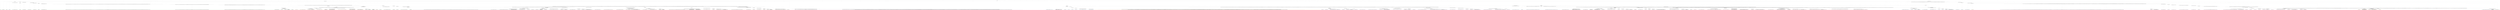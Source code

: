 digraph T {
	{
		rank=same
		455 [penwidth=3,colorscheme=set19,color=3,label="1;2;3;4;5;6;7;8;9;10_P\nP\n4.5%"]
		453 [penwidth=3,colorscheme=set19,color=3,label="31;32;33;34;35;36;37;38;39;40;61;62;63;64;65;66;67;68;69;70_P\nP\n3.1%"]
		451 [penwidth=3,colorscheme=set19,color=3,label="101;102;103;104;105;106;107;108;109;110_P\nP\n2.5%"]
		449 [penwidth=3,colorscheme=set19,color=3,label="141;142;143;144;145;146;147;148;149;150;161;162;163;164;165;166;167;168;169;170;181;182;183;184;185;186;187;188;189;190_P\nP\n5.5%"]
		446 [penwidth=3,colorscheme=set19,color=3,label="201;202;203;204;205;206;207;208;209;210_P\nP\n6.4%"]
		444 [penwidth=3,colorscheme=set19,color=3,label="221;222;223;224;225;226;227;228;229;230;251;252;253;254;255;256;257;258;259;260_P\nP\n4.3%"]
		442 [penwidth=3,colorscheme=set19,color=3,label="261;262;263;264;265;266;267;268;269;270;301;302;303;304;305;306;307;308;309;310_P\nP\n1%"]
		440 [penwidth=3,colorscheme=set19,color=3,label="311;312;313;314;315;316;317;318;319;320;371;372;373;374;375;376;377;378;379;380_P\nP\n0.099%"]
		438 [penwidth=3,colorscheme=set19,color=3,label="451;452;453;454;455;456;457;458;459;460_P\nP\n0.2%"]
		436 [penwidth=3,colorscheme=set19,color=3,label="551;552;553;554;555;556;557;558;559;560;581;582;583;584;585;586;587;588;589;590;611;612;613;614;615;616;617;618;619;620_P\nP\n0.36%"]
		434 [penwidth=3,colorscheme=set19,color=3,label="651;652;653;654;655;656;657;658;659;660;661;662;663;664;665;666;667;668;669;670;681;682;683;684;685;686;687;688;689;690;701;702;703;704;705;706;707;708;709;710;741;742;743;744;745;746;747;748;749;750;821;822;823;824;825;826;827;828;829;830;1041;1042;1043;1044;1045;1046;1047;1048;1049;1050;1131;1132;1133;1134;1135;1136;1137;1138;1139;1140;1291;1292;1293;1294;1295;1296;1297;1298;1299;1300;1361;1362;1363;1364;1365;1366;1367;1368;1369;1370;1521;1522;1523;1524;1525;1526;1527;1528;1529;1530;1541;1542;1543;1544;1545;1546;1547;1548;1549;1550;1591;1592;1593;1594;1595;1596;1597;1598;1599;1600;1671;1672;1673;1674;1675;1676;1677;1678;1679;1680;1711;1712;1713;1714;1715;1716;1717;1718;1719;1720;1801;1802;1803;1804;1805;1806;1807;1808;1809;1810;2051;2052;2053;2054;2055;2056;2057;2058;2059;2060;2081;2082;2083;2084;2085;2086;2087;2088;2089;2090;2141;2142;2143;2144;2145;2146;2147;2148;2149;2150;2341;2342;2343;2344;2345;2346;2347;2348;2349;2350;2381;2382;2383;2384;2385;2386;2387;2388;2389;2390;2431;2432;2433;2434;2435;2436;2437;2438;2439;2440;2651;2652;2653;2654;2655;2656;2657;2658;2659;2660;2681;2682;2683;2684;2685;2686;2687;2688;2689;2690;2781;2782;2783;2784;2785;2786;2787;2788;2789;2790;2881;2882;2883;2884;2885;2886;2887;2888;2889;2890;2931;2932;2933;2934;2935;2936;2937;2938;2939;2940;3031;3032;3033;3034;3035;3036;3037;3038;3039;3040;3141;3142;3143;3144;3145;3146;3147;3148;3149;3150;3201;3202;3203;3204;3205;3206;3207;3208;3209;3210;3311;3312;3313;3314;3315;3316;3317;3318;3319;3320;3381;3382;3383;3384;3385;3386;3387;3388;3389;3390;3451;3452;3453;3454;3455;3456;3457;3458;3459;3460;3611;3612;3613;3614;3615;3616;3617;3618;3619;3620;3671;3672;3673;3674;3675;3676;3677;3678;3679;3680;3851;3852;3853;3854;3855;3856;3857;3858;3859;3860;3901;3902;3903;3904;3905;3906;3907;3908;3909;3910;3941;3942;3943;3944;3945;3946;3947;3948;3949;3950;4121;4122;4123;4124;4125;4126;4127;4128;4129;4130_P\nP\n0.0013%"]
		432 [penwidth=3,colorscheme=set19,color=3,label="4181;4182;4183;4184;4185;4186;4187;4188;4189;4190;4271;4272;4273;4274;4275;4276;4277;4278;4279;4280;4281;4282;4283;4284;4285;4286;4287;4288;4289;4290;4321;4322;4323;4324;4325;4326;4327;4328;4329;4330;4401;4402;4403;4404;4405;4406;4407;4408;4409;4410;4531;4532;4533;4534;4535;4536;4537;4538;4539;4540;4571;4572;4573;4574;4575;4576;4577;4578;4579;4580;4621;4622;4623;4624;4625;4626;4627;4628;4629;4630;4811;4812;4813;4814;4815;4816;4817;4818;4819;4820;4871;4872;4873;4874;4875;4876;4877;4878;4879;4880;5071;5072;5073;5074;5075;5076;5077;5078;5079;5080;5151;5152;5153;5154;5155;5156;5157;5158;5159;5160;5211;5212;5213;5214;5215;5216;5217;5218;5219;5220;5311;5312;5313;5314;5315;5316;5317;5318;5319;5320;5501;5502;5503;5504;5505;5506;5507;5508;5509;5510_P\nP\n0.034%"]
		430 [penwidth=3,colorscheme=set19,color=3,label="5681;5682;5683;5684;5685;5686;5687;5688;5689;5690;5731;5732;5733;5734;5735;5736;5737;5738;5739;5740;5831;5832;5833;5834;5835;5836;5837;5838;5839;5840;5881;5882;5883;5884;5885;5886;5887;5888;5889;5890;5961;5962;5963;5964;5965;5966;5967;5968;5969;5970;6001;6002;6003;6004;6005;6006;6007;6008;6009;6010;6131;6132;6133;6134;6135;6136;6137;6138;6139;6140;6271;6272;6273;6274;6275;6276;6277;6278;6279;6280;6331;6332;6333;6334;6335;6336;6337;6338;6339;6340;6381;6382;6383;6384;6385;6386;6387;6388;6389;6390;6461;6462;6463;6464;6465;6466;6467;6468;6469;6470;6551;6552;6553;6554;6555;6556;6557;6558;6559;6560;6651;6652;6653;6654;6655;6656;6657;6658;6659;6660;6701;6702;6703;6704;6705;6706;6707;6708;6709;6710;6761;6762;6763;6764;6765;6766;6767;6768;6769;6770;6851;6852;6853;6854;6855;6856;6857;6858;6859;6860;6921;6922;6923;6924;6925;6926;6927;6928;6929;6930;7001;7002;7003;7004;7005;7006;7007;7008;7009;7010_P\nP\n0.013%"]
		426 [penwidth=3,colorscheme=set19,color=3,label="8652;8653;8654;8655;8656;8657;8658;8659;8660;8661;8952;8953;8954;8955;8956;8957;8958;8959;8960;8961_P\nP\n6.9%"]
		424 [penwidth=3,colorscheme=set19,color=3,label="8992;8993;8994;8995;8996;8997;8998;8999;9000;9001_P\nP\n0.74%"]
		422 [penwidth=3,colorscheme=set19,color=3,label="9102;9103;9104;9105;9106;9107;9108;9109;9110;9111_P\nP\n1.3%"]
		420 [penwidth=3,colorscheme=set19,color=3,label="9292;9293;9294;9295;9296;9297;9298;9299;9300;9301_P\nP\n7.7%"]
		416 [penwidth=3,colorscheme=set19,color=3,label="9092;9093;9094;9095;9096;9097;9098;9099;9100;9101_P\nP\n5.9%"]
		414 [penwidth=3,colorscheme=set19,color=3,label="9182;9183;9184;9185;9186;9187;9188;9189;9190;9191_P\nP\n1.4%"]
		412 [penwidth=3,colorscheme=set19,color=3,label="9272;9273;9274;9275;9276;9277;9278;9279;9280;9281_P\nP\n6.2%"]
		410 [penwidth=3,colorscheme=set19,color=3,label="8942;8943;8944;8945;8946;8947;8948;8949;8950;8951_P\nP\n9.9%"]
		408 [penwidth=3,colorscheme=set19,color=3,label="8642;8643;8644;8645;8646;8647;8648;8649;8650;8651_P\nP\n3.5%"]
		406 [penwidth=3,colorscheme=set19,color=3,label="8812;8813;8814;8815;8816;8817;8818;8819;8820;8821;8932;8933;8934;8935;8936;8937;8938;8939;8940;8941;9082;9083;9084;9085;9086;9087;9088;9089;9090;9091_P\nP\n7.4%"]
		404 [penwidth=3,colorscheme=set19,color=3,label="8922;8923;8924;8925;8926;8927;8928;8929;8930;8931_P\nP\n0.76%"]
		402 [penwidth=3,colorscheme=set19,color=3,label="8972;8973;8974;8975;8976;8977;8978;8979;8980;8981_P\nP\n3.1%"]
		400 [penwidth=3,colorscheme=set19,color=3,label="9072;9073;9074;9075;9076;9077;9078;9079;9080;9081;9172;9173;9174;9175;9176;9177;9178;9179;9180;9181;9262;9263;9264;9265;9266;9267;9268;9269;9270;9271_P\nP\n6.1%"]
		398 [penwidth=3,colorscheme=set19,color=3,label="9592;9593;9594;9595;9596;9597;9598;9599;9600;9601_P\nP\n5.3%"]
		396 [penwidth=3,colorscheme=set19,color=3,label="11;12;13;14;15;16;17;18;19;20;51;52;53;54;55;56;57;58;59;60;71;72;73;74;75;76;77;78;79;80_P\nP\n5.7%"]
		390 [penwidth=3,colorscheme=set19,color=2,label="951;952;953;954;955;956;957;958;959;960;1031;1032;1033;1034;1035;1036;1037;1038;1039;1040;1121;1122;1123;1124;1125;1126;1127;1128;1129;1130_M1\nM1\n5.5%"]
		388 [penwidth=3,colorscheme=set19,color=2,label="1021;1022;1023;1024;1025;1026;1027;1028;1029;1030_M1\nM1\n2.6%"]
		386 [penwidth=3,colorscheme=set19,color=2,label="1111;1112;1113;1114;1115;1116;1117;1118;1119;1120_M1\nM1\n7.9%"]
		384 [penwidth=3,colorscheme=set19,color=2,label="1181;1182;1183;1184;1185;1186;1187;1188;1189;1190_M1\nM1\n1.4%"]
		382 [penwidth=3,colorscheme=set19,color=2,label="1221;1222;1223;1224;1225;1226;1227;1228;1229;1230_M1\nM1\n4.6%"]
		380 [penwidth=3,colorscheme=set19,color=2,label="1511;1512;1513;1514;1515;1516;1517;1518;1519;1520;1581;1582;1583;1584;1585;1586;1587;1588;1589;1590;1661;1662;1663;1664;1665;1666;1667;1668;1669;1670_M1\nM1\n0.65%"]
		378 [penwidth=3,colorscheme=set19,color=2,label="1701;1702;1703;1704;1705;1706;1707;1708;1709;1710;1791;1792;1793;1794;1795;1796;1797;1798;1799;1800_M1\nM1\n5.4%"]
		376 [penwidth=3,colorscheme=set19,color=2,label="1011;1012;1013;1014;1015;1016;1017;1018;1019;1020;1101;1102;1103;1104;1105;1106;1107;1108;1109;1110;1171;1172;1173;1174;1175;1176;1177;1178;1179;1180_M1\nM1\n6.1%"]
		374 [penwidth=3,colorscheme=set19,color=2,label="801;802;803;804;805;806;807;808;809;810_M1\nM1\n3.7%"]
		371 [penwidth=3,colorscheme=set19,color=2,label="881;882;883;884;885;886;887;888;889;890;1001;1002;1003;1004;1005;1006;1007;1008;1009;1010;1091;1092;1093;1094;1095;1096;1097;1098;1099;1100;1161;1162;1163;1164;1165;1166;1167;1168;1169;1170;1351;1352;1353;1354;1355;1356;1357;1358;1359;1360;1421;1422;1423;1424;1425;1426;1427;1428;1429;1430_M1\nM1\n5.9%"]
		369 [penwidth=3,colorscheme=set19,color=2,label="941;942;943;944;945;946;947;948;949;950;991;992;993;994;995;996;997;998;999;1000;1151;1152;1153;1154;1155;1156;1157;1158;1159;1160;1271;1272;1273;1274;1275;1276;1277;1278;1279;1280;1341;1342;1343;1344;1345;1346;1347;1348;1349;1350;1411;1412;1413;1414;1415;1416;1417;1418;1419;1420_M1\nM1\n6.4%"]
		367 [penwidth=3,colorscheme=set19,color=2,label="931;932;933;934;935;936;937;938;939;940;1081;1082;1083;1084;1085;1086;1087;1088;1089;1090;1211;1212;1213;1214;1215;1216;1217;1218;1219;1220_M1\nM1\n1.7%"]
		365 [penwidth=3,colorscheme=set19,color=2,label="1331;1332;1333;1334;1335;1336;1337;1338;1339;1340_M1\nM1\n2.8%"]
		363 [penwidth=3,colorscheme=set19,color=2,label="1401;1402;1403;1404;1405;1406;1407;1408;1409;1410_M1\nM1\n2.8%"]
		361 [penwidth=3,colorscheme=set19,color=2,label="1491;1492;1493;1494;1495;1496;1497;1498;1499;1500_M1\nM1\n5.6%"]
		359 [penwidth=3,colorscheme=set19,color=2,label="771;772;773;774;775;776;777;778;779;780;791;792;793;794;795;796;797;798;799;800;851;852;853;854;855;856;857;858;859;860_M1\nM1\n1.9%"]
		357 [penwidth=3,colorscheme=set19,color=2,label="921;922;923;924;925;926;927;928;929;930;981;982;983;984;985;986;987;988;989;990;1071;1072;1073;1074;1075;1076;1077;1078;1079;1080_M1\nM1\n0.86%"]
		355 [penwidth=3,colorscheme=set19,color=2,label="1141;1142;1143;1144;1145;1146;1147;1148;1149;1150_M1\nM1\n4.5%"]
		353 [penwidth=3,colorscheme=set19,color=2,label="1261;1262;1263;1264;1265;1266;1267;1268;1269;1270_M1\nM1\n1.7%"]
		351 [penwidth=3,colorscheme=set19,color=2,label="1321;1322;1323;1324;1325;1326;1327;1328;1329;1330_M1\nM1\n0.49%"]
		349 [penwidth=3,colorscheme=set19,color=2,label="1391;1392;1393;1394;1395;1396;1397;1398;1399;1400;1481;1482;1483;1484;1485;1486;1487;1488;1489;1490_M1\nM1\n5.3%"]
		347 [penwidth=3,colorscheme=set19,color=2,label="841;842;843;844;845;846;847;848;849;850;871;872;873;874;875;876;877;878;879;880_M1\nM1\n4.6%"]
		345 [penwidth=3,colorscheme=set19,color=2,label="1201;1202;1203;1204;1205;1206;1207;1208;1209;1210_M1\nM1\n4.3%"]
		343 [penwidth=3,colorscheme=set19,color=2,label="1311;1312;1313;1314;1315;1316;1317;1318;1319;1320;1381;1382;1383;1384;1385;1386;1387;1388;1389;1390_M1\nM1\n5.1%"]
		341 [penwidth=3,colorscheme=set19,color=2,label="1251;1252;1253;1254;1255;1256;1257;1258;1259;1260;1371;1372;1373;1374;1375;1376;1377;1378;1379;1380;1461;1462;1463;1464;1465;1466;1467;1468;1469;1470_M1\nM1\n0.58%"]
		339 [penwidth=3,colorscheme=set19,color=2,label="1531;1532;1533;1534;1535;1536;1537;1538;1539;1540_M1\nM1\n7.6%"]
		338 [penwidth=3,colorscheme=set19,color=2,label="101;102;103;104;105;106;107;108;109;110_M1\nM1\n0.019%"]
		337 [penwidth=3,colorscheme=set19,color=8,label="951;952;953;954;955;956;957;958;959;960;1031;1032;1033;1034;1035;1036;1037;1038;1039;1040;1121;1122;1123;1124;1125;1126;1127;1128;1129;1130_M2\nM2\n0.053%"]
		334 [penwidth=3,colorscheme=set19,color=8,label="1771;1772;1773;1774;1775;1776;1777;1778;1779;1780;1871;1872;1873;1874;1875;1876;1877;1878;1879;1880;1971;1972;1973;1974;1975;1976;1977;1978;1979;1980;2021;2022;2023;2024;2025;2026;2027;2028;2029;2030;2171;2172;2173;2174;2175;2176;2177;2178;2179;2180;2211;2212;2213;2214;2215;2216;2217;2218;2219;2220;2251;2252;2253;2254;2255;2256;2257;2258;2259;2260;2401;2402;2403;2404;2405;2406;2407;2408;2409;2410;2561;2562;2563;2564;2565;2566;2567;2568;2569;2570;2741;2742;2743;2744;2745;2746;2747;2748;2749;2750;2801;2802;2803;2804;2805;2806;2807;2808;2809;2810;2981;2982;2983;2984;2985;2986;2987;2988;2989;2990;3051;3052;3053;3054;3055;3056;3057;3058;3059;3060;3091;3092;3093;3094;3095;3096;3097;3098;3099;3100;3251;3252;3253;3254;3255;3256;3257;3258;3259;3260;3331;3332;3333;3334;3335;3336;3337;3338;3339;3340;3561;3562;3563;3564;3565;3566;3567;3568;3569;3570;3591;3592;3593;3594;3595;3596;3597;3598;3599;3600;3691;3692;3693;3694;3695;3696;3697;3698;3699;3700;3731;3732;3733;3734;3735;3736;3737;3738;3739;3740;3821;3822;3823;3824;3825;3826;3827;3828;3829;3830;3871;3872;3873;3874;3875;3876;3877;3878;3879;3880;3961;3962;3963;3964;3965;3966;3967;3968;3969;3970;4071;4072;4073;4074;4075;4076;4077;4078;4079;4080;4301;4302;4303;4304;4305;4306;4307;4308;4309;4310;4331;4332;4333;4334;4335;4336;4337;4338;4339;4340;4461;4462;4463;4464;4465;4466;4467;4468;4469;4470;4581;4582;4583;4584;4585;4586;4587;4588;4589;4590;4631;4632;4633;4634;4635;4636;4637;4638;4639;4640;4681;4682;4683;4684;4685;4686;4687;4688;4689;4690;4761;4762;4763;4764;4765;4766;4767;4768;4769;4770;4831;4832;4833;4834;4835;4836;4837;4838;4839;4840;4881;4882;4883;4884;4885;4886;4887;4888;4889;4890;4911;4912;4913;4914;4915;4916;4917;4918;4919;4920;4961;4962;4963;4964;4965;4966;4967;4968;4969;4970;5231;5232;5233;5234;5235;5236;5237;5238;5239;5240;5281;5282;5283;5284;5285;5286;5287;5288;5289;5290;5341;5342;5343;5344;5345;5346;5347;5348;5349;5350;5421;5422;5423;5424;5425;5426;5427;5428;5429;5430;5481;5482;5483;5484;5485;5486;5487;5488;5489;5490;5551;5552;5553;5554;5555;5556;5557;5558;5559;5560;5651;5652;5653;5654;5655;5656;5657;5658;5659;5660;5781;5782;5783;5784;5785;5786;5787;5788;5789;5790;5821;5822;5823;5824;5825;5826;5827;5828;5829;5830;5991;5992;5993;5994;5995;5996;5997;5998;5999;6000;6111;6112;6113;6114;6115;6116;6117;6118;6119;6120;6151;6152;6153;6154;6155;6156;6157;6158;6159;6160;6311;6312;6313;6314;6315;6316;6317;6318;6319;6320;6371;6372;6373;6374;6375;6376;6377;6378;6379;6380;6411;6412;6413;6414;6415;6416;6417;6418;6419;6420;6491;6492;6493;6494;6495;6496;6497;6498;6499;6500;6601;6602;6603;6604;6605;6606;6607;6608;6609;6610;6641;6642;6643;6644;6645;6646;6647;6648;6649;6650;6691;6692;6693;6694;6695;6696;6697;6698;6699;6700;6751;6752;6753;6754;6755;6756;6757;6758;6759;6760_M2\nM2\n7.4%"]
		332 [penwidth=3,colorscheme=set19,color=8,label="6801;6802;6803;6804;6805;6806;6807;6808;6809;6810_M2\nM2\n1.6%"]
		330 [penwidth=3,colorscheme=set19,color=8,label="6911;6912;6913;6914;6915;6916;6917;6918;6919;6920;7031;7032;7033;7034;7035;7036;7037;7038;7039;7040_M2\nM2\n7.7%"]
		328 [penwidth=3,colorscheme=set19,color=8,label="6841;6842;6843;6844;6845;6846;6847;6848;6849;6850;6901;6902;6903;6904;6905;6906;6907;6908;6909;6910_M2\nM2\n2%"]
		326 [penwidth=3,colorscheme=set19,color=8,label="7021;7022;7023;7024;7025;7026;7027;7028;7029;7030_M2\nM2\n4.4%"]
		324 [penwidth=3,colorscheme=set19,color=8,label="7061;7062;7063;7064;7065;7066;7067;7068;7069;7070;7101;7102;7103;7104;7105;7106;7107;7108;7109;7110_M2\nM2\n2.2%"]
		322 [penwidth=3,colorscheme=set19,color=8,label="7191;7192;7193;7194;7195;7196;7197;7198;7199;7200;7231;7232;7233;7234;7235;7236;7237;7238;7239;7240;7421;7422;7423;7424;7425;7426;7427;7428;7429;7430;7581;7582;7583;7584;7585;7586;7587;7588;7589;7590_M2\nM2\n0.011%"]
		320 [penwidth=3,colorscheme=set19,color=8,label="7681;7682;7683;7684;7685;7686;7687;7688;7689;7690;7821;7822;7823;7824;7825;7826;7827;7828;7829;7830_M2\nM2\n0.072%"]
		318 [penwidth=3,colorscheme=set19,color=8,label="8011;8012;8013;8014;8015;8016;8017;8018;8019;8020_M2\nM2\n0.063%"]
		316 [penwidth=3,colorscheme=set19,color=8,label="8111;8112;8113;8114;8115;8116;8117;8118;8119;8120;8181;8182;8183;8184;8185;8186;8187;8188;8189;8190;8301;8302;8303;8304;8305;8306;8307;8308;8309;8310;8341;8342;8343;8344;8345;8346;8347;8348;8349;8350;8391;8392;8393;8394;8395;8396;8397;8398;8399;8400;8472;8473;8474;8475;8476;8477;8478;8479;8480;8481_M2\nM2\n0.057%"]
		312 [penwidth=3,colorscheme=set19,color=8,label="10443;10444;10445;10446;10447;10448;10449;10450;10451;10452;10553;10554;10555;10556;10557;10558;10559;10560;10561;10562;10643;10644;10645;10646;10647;10648;10649;10650;10651;10652;10723;10724;10725;10726;10727;10728;10729;10730;10731;10732;10893;10894;10895;10896;10897;10898;10899;10900;10901;10902_M2\nM2\n4.8%"]
		310 [penwidth=3,colorscheme=set19,color=8,label="10943;10944;10945;10946;10947;10948;10949;10950;10951;10952_M2\nM2\n6.1%"]
		308 [penwidth=3,colorscheme=set19,color=8,label="10543;10544;10545;10546;10547;10548;10549;10550;10551;10552_M2\nM2\n3.5%"]
		306 [penwidth=3,colorscheme=set19,color=8,label="10633;10634;10635;10636;10637;10638;10639;10640;10641;10642_M2\nM2\n0.048%"]
		304 [penwidth=3,colorscheme=set19,color=8,label="10813;10814;10815;10816;10817;10818;10819;10820;10821;10822_M2\nM2\n5.2%"]
		302 [penwidth=3,colorscheme=set19,color=8,label="10883;10884;10885;10886;10887;10888;10889;10890;10891;10892_M2\nM2\n3.2%"]
		300 [penwidth=3,colorscheme=set19,color=8,label="11013;11014;11015;11016;11017;11018;11019;11020;11021;11022_M2\nM2\n2.8%"]
		298 [penwidth=3,colorscheme=set19,color=8,label="11053;11054;11055;11056;11057;11058;11059;11060;11061;11062_M2\nM2\n6%"]
		296 [penwidth=3,colorscheme=set19,color=8,label="11003;11004;11005;11006;11007;11008;11009;11010;11011;11012_M2\nM2\n5.1%"]
		293 [penwidth=3,colorscheme=set19,color=8,label="10623;10624;10625;10626;10627;10628;10629;10630;10631;10632;10713;10714;10715;10716;10717;10718;10719;10720;10721;10722;10873;10874;10875;10876;10877;10878;10879;10880;10881;10882_M2\nM2\n7%"]
		291 [penwidth=3,colorscheme=set19,color=8,label="10703;10704;10705;10706;10707;10708;10709;10710;10711;10712_M2\nM2\n4.6%"]
		289 [penwidth=3,colorscheme=set19,color=8,label="10803;10804;10805;10806;10807;10808;10809;10810;10811;10812;10863;10864;10865;10866;10867;10868;10869;10870;10871;10872_M2\nM2\n6.7%"]
		287 [penwidth=3,colorscheme=set19,color=8,label="10853;10854;10855;10856;10857;10858;10859;10860;10861;10862_M2\nM2\n4.1%"]
		285 [penwidth=3,colorscheme=set19,color=8,label="10993;10994;10995;10996;10997;10998;10999;11000;11001;11002_M2\nM2\n7.8%"]
		283 [penwidth=3,colorscheme=set19,color=8,label="81;82;83;84;85;86;87;88;89;90;111;112;113;114;115;116;117;118;119;120;121;122;123;124;125;126;127;128;129;130;151;152;153;154;155;156;157;158;159;160;191;192;193;194;195;196;197;198;199;200;211;212;213;214;215;216;217;218;219;220;231;232;233;234;235;236;237;238;239;240;271;272;273;274;275;276;277;278;279;280;281;282;283;284;285;286;287;288;289;290;321;322;323;324;325;326;327;328;329;330;381;382;383;384;385;386;387;388;389;390;431;432;433;434;435;436;437;438;439;440;461;462;463;464;465;466;467;468;469;470_M2\nM2\n0.016%"]
		281 [penwidth=3,colorscheme=set19,color=8,label="501;502;503;504;505;506;507;508;509;510;561;562;563;564;565;566;567;568;569;570;591;592;593;594;595;596;597;598;599;600;621;622;623;624;625;626;627;628;629;630;721;722;723;724;725;726;727;728;729;730;751;752;753;754;755;756;757;758;759;760;831;832;833;834;835;836;837;838;839;840;911;912;913;914;915;916;917;918;919;920;971;972;973;974;975;976;977;978;979;980;1061;1062;1063;1064;1065;1066;1067;1068;1069;1070;1241;1242;1243;1244;1245;1246;1247;1248;1249;1250;1301;1302;1303;1304;1305;1306;1307;1308;1309;1310;1441;1442;1443;1444;1445;1446;1447;1448;1449;1450;1551;1552;1553;1554;1555;1556;1557;1558;1559;1560;1601;1602;1603;1604;1605;1606;1607;1608;1609;1610;1631;1632;1633;1634;1635;1636;1637;1638;1639;1640;1721;1722;1723;1724;1725;1726;1727;1728;1729;1730;1761;1762;1763;1764;1765;1766;1767;1768;1769;1770;1851;1852;1853;1854;1855;1856;1857;1858;1859;1860;1891;1892;1893;1894;1895;1896;1897;1898;1899;1900;1951;1952;1953;1954;1955;1956;1957;1958;1959;1960;2001;2002;2003;2004;2005;2006;2007;2008;2009;2010;2091;2092;2093;2094;2095;2096;2097;2098;2099;2100;2151;2152;2153;2154;2155;2156;2157;2158;2159;2160;2191;2192;2193;2194;2195;2196;2197;2198;2199;2200;2611;2612;2613;2614;2615;2616;2617;2618;2619;2620;2831;2832;2833;2834;2835;2836;2837;2838;2839;2840;2971;2972;2973;2974;2975;2976;2977;2978;2979;2980;3071;3072;3073;3074;3075;3076;3077;3078;3079;3080;3151;3152;3153;3154;3155;3156;3157;3158;3159;3160;3321;3322;3323;3324;3325;3326;3327;3328;3329;3330;3391;3392;3393;3394;3395;3396;3397;3398;3399;3400;3421;3422;3423;3424;3425;3426;3427;3428;3429;3430;3461;3462;3463;3464;3465;3466;3467;3468;3469;3470;3511;3512;3513;3514;3515;3516;3517;3518;3519;3520;3621;3622;3623;3624;3625;3626;3627;3628;3629;3630;3681;3682;3683;3684;3685;3686;3687;3688;3689;3690;3721;3722;3723;3724;3725;3726;3727;3728;3729;3730;3761;3762;3763;3764;3765;3766;3767;3768;3769;3770;3811;3812;3813;3814;3815;3816;3817;3818;3819;3820;3861;3862;3863;3864;3865;3866;3867;3868;3869;3870;3951;3952;3953;3954;3955;3956;3957;3958;3959;3960;4041;4042;4043;4044;4045;4046;4047;4048;4049;4050;4061;4062;4063;4064;4065;4066;4067;4068;4069;4070;4131;4132;4133;4134;4135;4136;4137;4138;4139;4140;4151;4152;4153;4154;4155;4156;4157;4158;4159;4160;4221;4222;4223;4224;4225;4226;4227;4228;4229;4230;4261;4262;4263;4264;4265;4266;4267;4268;4269;4270;4311;4312;4313;4314;4315;4316;4317;4318;4319;4320;4391;4392;4393;4394;4395;4396;4397;4398;4399;4400;4451;4452;4453;4454;4455;4456;4457;4458;4459;4460;4521;4522;4523;4524;4525;4526;4527;4528;4529;4530;4561;4562;4563;4564;4565;4566;4567;4568;4569;4570;4711;4712;4713;4714;4715;4716;4717;4718;4719;4720;4941;4942;4943;4944;4945;4946;4947;4948;4949;4950;5001;5002;5003;5004;5005;5006;5007;5008;5009;5010;5061;5062;5063;5064;5065;5066;5067;5068;5069;5070;5111;5112;5113;5114;5115;5116;5117;5118;5119;5120;5201;5202;5203;5204;5205;5206;5207;5208;5209;5210;5431;5432;5433;5434;5435;5436;5437;5438;5439;5440;5491;5492;5493;5494;5495;5496;5497;5498;5499;5500;5571;5572;5573;5574;5575;5576;5577;5578;5579;5580;5611;5612;5613;5614;5615;5616;5617;5618;5619;5620;5671;5672;5673;5674;5675;5676;5677;5678;5679;5680;5721;5722;5723;5724;5725;5726;5727;5728;5729;5730;5871;5872;5873;5874;5875;5876;5877;5878;5879;5880;5911;5912;5913;5914;5915;5916;5917;5918;5919;5920;6061;6062;6063;6064;6065;6066;6067;6068;6069;6070;6121;6122;6123;6124;6125;6126;6127;6128;6129;6130;6261;6262;6263;6264;6265;6266;6267;6268;6269;6270;6451;6452;6453;6454;6455;6456;6457;6458;6459;6460;6861;6862;6863;6864;6865;6866;6867;6868;6869;6870_M2\nM2\n7.5%"]
		276 [penwidth=3,colorscheme=set19,color=9,label="9542;9543;9544;9545;9546;9547;9548;9549;9550;9551;9642;9643;9644;9645;9646;9647;9648;9649;9650;9651;9702;9703;9704;9705;9706;9707;9708;9709;9710;9711_M3\nM3\n4.2%"]
		274 [penwidth=3,colorscheme=set19,color=9,label="9993;9994;9995;9996;9997;9998;9999;10000;10001;10002;10063;10064;10065;10066;10067;10068;10069;10070;10071;10072;10143;10144;10145;10146;10147;10148;10149;10150;10151;10152_M3\nM3\n5.9%"]
		270 [penwidth=3,colorscheme=set19,color=9,label="9842;9843;9844;9845;9846;9847;9848;9849;9850;9851;9922;9923;9924;9925;9926;9927;9928;9929;9930;9931_M3\nM3\n4.5%"]
		267 [penwidth=3,colorscheme=set19,color=9,label="10223;10224;10225;10226;10227;10228;10229;10230;10231;10232_M3\nM3\n5.6%"]
		265 [penwidth=3,colorscheme=set19,color=9,label="10283;10284;10285;10286;10287;10288;10289;10290;10291;10292;10373;10374;10375;10376;10377;10378;10379;10380;10381;10382_M3\nM3\n5.5%"]
		263 [penwidth=3,colorscheme=set19,color=9,label="10363;10364;10365;10366;10367;10368;10369;10370;10371;10372_M3\nM3\n5.7%"]
		261 [penwidth=3,colorscheme=set19,color=9,label="9912;9913;9914;9915;9916;9917;9918;9919;9920;9921;10053;10054;10055;10056;10057;10058;10059;10060;10061;10062;10273;10274;10275;10276;10277;10278;10279;10280;10281;10282_M3\nM3\n6.9%"]
		259 [penwidth=3,colorscheme=set19,color=9,label="9902;9903;9904;9905;9906;9907;9908;9909;9910;9911_M3\nM3\n2.4%"]
		257 [penwidth=3,colorscheme=set19,color=9,label="10043;10044;10045;10046;10047;10048;10049;10050;10051;10052_M3\nM3\n4.8%"]
		255 [penwidth=3,colorscheme=set19,color=9,label="10123;10124;10125;10126;10127;10128;10129;10130;10131;10132_M3\nM3\n2.2%"]
		253 [penwidth=3,colorscheme=set19,color=9,label="10213;10214;10215;10216;10217;10218;10219;10220;10221;10222_M3\nM3\n5.5%"]
		251 [penwidth=3,colorscheme=set19,color=9,label="9532;9533;9534;9535;9536;9537;9538;9539;9540;9541_M3\nM3\n0.72%"]
		249 [penwidth=3,colorscheme=set19,color=9,label="9622;9623;9624;9625;9626;9627;9628;9629;9630;9631;9752;9753;9754;9755;9756;9757;9758;9759;9760;9761_M3\nM3\n0.44%"]
		247 [penwidth=3,colorscheme=set19,color=9,label="9832;9833;9834;9835;9836;9837;9838;9839;9840;9841_M3\nM3\n2.2%"]
		245 [penwidth=3,colorscheme=set19,color=9,label="9983;9984;9985;9986;9987;9988;9989;9990;9991;9992_M3\nM3\n5.4%"]
		243 [penwidth=3,colorscheme=set19,color=9,label="10033;10034;10035;10036;10037;10038;10039;10040;10041;10042_M3\nM3\n5.4%"]
		241 [penwidth=3,colorscheme=set19,color=9,label="10203;10204;10205;10206;10207;10208;10209;10210;10211;10212;10263;10264;10265;10266;10267;10268;10269;10270;10271;10272;10353;10354;10355;10356;10357;10358;10359;10360;10361;10362_M3\nM3\n6.1%"]
		239 [penwidth=3,colorscheme=set19,color=9,label="9692;9693;9694;9695;9696;9697;9698;9699;9700;9701;9822;9823;9824;9825;9826;9827;9828;9829;9830;9831;9892;9893;9894;9895;9896;9897;9898;9899;9900;9901;9973;9974;9975;9976;9977;9978;9979;9980;9981;9982_M3\nM3\n9%"]
		237 [penwidth=3,colorscheme=set19,color=9,label="10023;10024;10025;10026;10027;10028;10029;10030;10031;10032_M3\nM3\n5%"]
		235 [penwidth=3,colorscheme=set19,color=9,label="10343;10344;10345;10346;10347;10348;10349;10350;10351;10352_M3\nM3\n5.2%"]
		233 [penwidth=3,colorscheme=set19,color=9,label="9812;9813;9814;9815;9816;9817;9818;9819;9820;9821_M3\nM3\n7.5%"]
		229 [penwidth=3,colorscheme=set19,color=7,label="8071;8072;8073;8074;8075;8076;8077;8078;8079;8080;8131;8132;8133;8134;8135;8136;8137;8138;8139;8140;8211;8212;8213;8214;8215;8216;8217;8218;8219;8220;8271;8272;8273;8274;8275;8276;8277;8278;8279;8280_M4\nM4\n3.6%"]
		227 [penwidth=3,colorscheme=set19,color=7,label="8421;8422;8423;8424;8425;8426;8427;8428;8429;8430;8502;8503;8504;8505;8506;8507;8508;8509;8510;8511;8572;8573;8574;8575;8576;8577;8578;8579;8580;8581_M4\nM4\n1.1%"]
		225 [penwidth=3,colorscheme=set19,color=7,label="8692;8693;8694;8695;8696;8697;8698;8699;8700;8701;8782;8783;8784;8785;8786;8787;8788;8789;8790;8791_M4\nM4\n7.3%"]
		223 [penwidth=3,colorscheme=set19,color=7,label="8902;8903;8904;8905;8906;8907;8908;8909;8910;8911;9152;9153;9154;9155;9156;9157;9158;9159;9160;9161;9372;9373;9374;9375;9376;9377;9378;9379;9380;9381_M4\nM4\n10%"]
		221 [penwidth=3,colorscheme=set19,color=7,label="8772;8773;8774;8775;8776;8777;8778;8779;8780;8781;8892;8893;8894;8895;8896;8897;8898;8899;8900;8901_M4\nM4\n3.7%"]
		219 [penwidth=3,colorscheme=set19,color=7,label="9242;9243;9244;9245;9246;9247;9248;9249;9250;9251;9362;9363;9364;9365;9366;9367;9368;9369;9370;9371;9472;9473;9474;9475;9476;9477;9478;9479;9480;9481_M4\nM4\n5.5%"]
		217 [penwidth=3,colorscheme=set19,color=7,label="9352;9353;9354;9355;9356;9357;9358;9359;9360;9361_M4\nM4\n2.4%"]
		215 [penwidth=3,colorscheme=set19,color=7,label="9562;9563;9564;9565;9566;9567;9568;9569;9570;9571_M4\nM4\n5.4%"]
		212 [penwidth=3,colorscheme=set19,color=7,label="8261;8262;8263;8264;8265;8266;8267;8268;8269;8270;8371;8372;8373;8374;8375;8376;8377;8378;8379;8380;8411;8412;8413;8414;8415;8416;8417;8418;8419;8420;8492;8493;8494;8495;8496;8497;8498;8499;8500;8501;8562;8563;8564;8565;8566;8567;8568;8569;8570;8571;8762;8763;8764;8765;8766;8767;8768;8769;8770;8771;8882;8883;8884;8885;8886;8887;8888;8889;8890;8891_M4\nM4\n0.38%"]
		210 [penwidth=3,colorscheme=set19,color=7,label="9052;9053;9054;9055;9056;9057;9058;9059;9060;9061;9342;9343;9344;9345;9346;9347;9348;9349;9350;9351_M4\nM4\n9.5%"]
		208 [penwidth=3,colorscheme=set19,color=7,label="9332;9333;9334;9335;9336;9337;9338;9339;9340;9341;9462;9463;9464;9465;9466;9467;9468;9469;9470;9471_M4\nM4\n11%"]
		206 [penwidth=3,colorscheme=set19,color=7,label="8311;8312;8313;8314;8315;8316;8317;8318;8319;8320;8361;8362;8363;8364;8365;8366;8367;8368;8369;8370;8401;8402;8403;8404;8405;8406;8407;8408;8409;8410_M4\nM4\n0.72%"]
		204 [penwidth=3,colorscheme=set19,color=7,label="8552;8553;8554;8555;8556;8557;8558;8559;8560;8561_M4\nM4\n1.8%"]
		202 [penwidth=3,colorscheme=set19,color=7,label="8682;8683;8684;8685;8686;8687;8688;8689;8690;8691;8872;8873;8874;8875;8876;8877;8878;8879;8880;8881_M4\nM4\n4.2%"]
		200 [penwidth=3,colorscheme=set19,color=7,label="9142;9143;9144;9145;9146;9147;9148;9149;9150;9151;9232;9233;9234;9235;9236;9237;9238;9239;9240;9241_M4\nM4\n7.4%"]
		197 [penwidth=3,colorscheme=set19,color=7,label="8482;8483;8484;8485;8486;8487;8488;8489;8490;8491;8542;8543;8544;8545;8546;8547;8548;8549;8550;8551;8632;8633;8634;8635;8636;8637;8638;8639;8640;8641;8752;8753;8754;8755;8756;8757;8758;8759;8760;8761;8862;8863;8864;8865;8866;8867;8868;8869;8870;8871_M4\nM4\n3.2%"]
		195 [penwidth=3,colorscheme=set19,color=7,label="9132;9133;9134;9135;9136;9137;9138;9139;9140;9141;9222;9223;9224;9225;9226;9227;9228;9229;9230;9231_M4\nM4\n0.91%"]
		193 [penwidth=3,colorscheme=set19,color=7,label="9322;9323;9324;9325;9326;9327;9328;9329;9330;9331_M4\nM4\n0.9%"]
		191 [penwidth=3,colorscheme=set19,color=7,label="9452;9453;9454;9455;9456;9457;9458;9459;9460;9461;9552;9553;9554;9555;9556;9557;9558;9559;9560;9561_M4\nM4\n2.9%"]
		189 [penwidth=3,colorscheme=set19,color=7,label="9652;9653;9654;9655;9656;9657;9658;9659;9660;9661_M4\nM4\n0.45%"]
		187 [penwidth=3,colorscheme=set19,color=7,label="9712;9713;9714;9715;9716;9717;9718;9719;9720;9721_M4\nM4\n0.83%"]
		185 [penwidth=3,colorscheme=set19,color=7,label="9852;9853;9854;9855;9856;9857;9858;9859;9860;9861_M4\nM4\n5.1%"]
		183 [penwidth=3,colorscheme=set19,color=7,label="8532;8533;8534;8535;8536;8537;8538;8539;8540;8541;8962;8963;8964;8965;8966;8967;8968;8969;8970;8971;9042;9043;9044;9045;9046;9047;9048;9049;9050;9051;9122;9123;9124;9125;9126;9127;9128;9129;9130;9131_M4\nM4\n3.1%"]
		181 [penwidth=3,colorscheme=set19,color=7,label="9442;9443;9444;9445;9446;9447;9448;9449;9450;9451_M4\nM4\n8.9%"]
		179 [penwidth=3,colorscheme=set19,color=5,label="1841;1842;1843;1844;1845;1846;1847;1848;1849;1850;1941;1942;1943;1944;1945;1946;1947;1948;1949;1950;1991;1992;1993;1994;1995;1996;1997;1998;1999;2000;2131;2132;2133;2134;2135;2136;2137;2138;2139;2140;2331;2332;2333;2334;2335;2336;2337;2338;2339;2340;2471;2472;2473;2474;2475;2476;2477;2478;2479;2480;2521;2522;2523;2524;2525;2526;2527;2528;2529;2530;2551;2552;2553;2554;2555;2556;2557;2558;2559;2560;2601;2602;2603;2604;2605;2606;2607;2608;2609;2610;2641;2642;2643;2644;2645;2646;2647;2648;2649;2650;2671;2672;2673;2674;2675;2676;2677;2678;2679;2680;2821;2822;2823;2824;2825;2826;2827;2828;2829;2830;3011;3012;3013;3014;3015;3016;3017;3018;3019;3020;3291;3292;3293;3294;3295;3296;3297;3298;3299;3300;3361;3362;3363;3364;3365;3366;3367;3368;3369;3370;3441;3442;3443;3444;3445;3446;3447;3448;3449;3450;3661;3662;3663;3664;3665;3666;3667;3668;3669;3670;3701;3702;3703;3704;3705;3706;3707;3708;3709;3710;3791;3792;3793;3794;3795;3796;3797;3798;3799;3800;3891;3892;3893;3894;3895;3896;3897;3898;3899;3900;4031;4032;4033;4034;4035;4036;4037;4038;4039;4040;4341;4342;4343;4344;4345;4346;4347;4348;4349;4350;4411;4412;4413;4414;4415;4416;4417;4418;4419;4420;4491;4492;4493;4494;4495;4496;4497;4498;4499;4500;4541;4542;4543;4544;4545;4546;4547;4548;4549;4550;4641;4642;4643;4644;4645;4646;4647;4648;4649;4650;4721;4722;4723;4724;4725;4726;4727;4728;4729;4730;4841;4842;4843;4844;4845;4846;4847;4848;4849;4850;5021;5022;5023;5024;5025;5026;5027;5028;5029;5030;5081;5082;5083;5084;5085;5086;5087;5088;5089;5090;5121;5122;5123;5124;5125;5126;5127;5128;5129;5130;5291;5292;5293;5294;5295;5296;5297;5298;5299;5300;5361;5362;5363;5364;5365;5366;5367;5368;5369;5370;5451;5452;5453;5454;5455;5456;5457;5458;5459;5460;5521;5522;5523;5524;5525;5526;5527;5528;5529;5530;5621;5622;5623;5624;5625;5626;5627;5628;5629;5630;5691;5692;5693;5694;5695;5696;5697;5698;5699;5700;5711;5712;5713;5714;5715;5716;5717;5718;5719;5720;5741;5742;5743;5744;5745;5746;5747;5748;5749;5750;5801;5802;5803;5804;5805;5806;5807;5808;5809;5810;5921;5922;5923;5924;5925;5926;5927;5928;5929;5930;6021;6022;6023;6024;6025;6026;6027;6028;6029;6030;6071;6072;6073;6074;6075;6076;6077;6078;6079;6080;6281;6282;6283;6284;6285;6286;6287;6288;6289;6290;6431;6432;6433;6434;6435;6436;6437;6438;6439;6440;6471;6472;6473;6474;6475;6476;6477;6478;6479;6480;6511;6512;6513;6514;6515;6516;6517;6518;6519;6520;6591;6592;6593;6594;6595;6596;6597;6598;6599;6600;6631;6632;6633;6634;6635;6636;6637;6638;6639;6640;6681;6682;6683;6684;6685;6686;6687;6688;6689;6690;6741;6742;6743;6744;6745;6746;6747;6748;6749;6750;6931;6932;6933;6934;6935;6936;6937;6938;6939;6940;7051;7052;7053;7054;7055;7056;7057;7058;7059;7060;7151;7152;7153;7154;7155;7156;7157;7158;7159;7160;7171;7172;7173;7174;7175;7176;7177;7178;7179;7180;7211;7212;7213;7214;7215;7216;7217;7218;7219;7220;7291;7292;7293;7294;7295;7296;7297;7298;7299;7300;7341;7342;7343;7344;7345;7346;7347;7348;7349;7350;7441;7442;7443;7444;7445;7446;7447;7448;7449;7450;7591;7592;7593;7594;7595;7596;7597;7598;7599;7600;7631;7632;7633;7634;7635;7636;7637;7638;7639;7640;7751;7752;7753;7754;7755;7756;7757;7758;7759;7760;8041;8042;8043;8044;8045;8046;8047;8048;8049;8050;8081;8082;8083;8084;8085;8086;8087;8088;8089;8090;8241;8242;8243;8244;8245;8246;8247;8248;8249;8250;8442;8443;8444;8445;8446;8447;8448;8449;8450;8451;8522;8523;8524;8525;8526;8527;8528;8529;8530;8531;8702;8703;8704;8705;8706;8707;8708;8709;8710;8711;8912;8913;8914;8915;8916;8917;8918;8919;8920;8921;9062;9063;9064;9065;9066;9067;9068;9069;9070;9071;9382;9383;9384;9385;9386;9387;9388;9389;9390;9391_M5\nM5\n5.8%"]
		178 [penwidth=3,colorscheme=set19,color=5,label="1471;1472;1473;1474;1475;1476;1477;1478;1479;1480_M5\nM5\n4%"]
		174 [penwidth=3,colorscheme=set19,color=5,label="9162;9163;9164;9165;9166;9167;9168;9169;9170;9171_M5\nM5\n4.4%"]
		172 [penwidth=3,colorscheme=set19,color=5,label="9392;9393;9394;9395;9396;9397;9398;9399;9400;9401;9582;9583;9584;9585;9586;9587;9588;9589;9590;9591_M5\nM5\n5.1%"]
		170 [penwidth=3,colorscheme=set19,color=5,label="9252;9253;9254;9255;9256;9257;9258;9259;9260;9261_M5\nM5\n1.1%"]
		168 [penwidth=3,colorscheme=set19,color=5,label="9482;9483;9484;9485;9486;9487;9488;9489;9490;9491;9572;9573;9574;9575;9576;9577;9578;9579;9580;9581_M5\nM5\n7.8%"]
		166 [penwidth=3,colorscheme=set19,color=5,label="8792;8793;8794;8795;8796;8797;8798;8799;8800;8801_M5\nM5\n5.8%"]
		162 [penwidth=3,colorscheme=set19,color=5,label="11143;11144;11145;11146;11147;11148;11149;11150;11151;11152_M5\nM5\n4.5%"]
		160 [penwidth=3,colorscheme=set19,color=5,label="11213;11214;11215;11216;11217;11218;11219;11220;11221;11222;11293;11294;11295;11296;11297;11298;11299;11300;11301;11302_M5\nM5\n5.8%"]
		158 [penwidth=3,colorscheme=set19,color=5,label="11333;11334;11335;11336;11337;11338;11339;11340;11341;11342_M5\nM5\n4.8%"]
		156 [penwidth=3,colorscheme=set19,color=5,label="11383;11384;11385;11386;11387;11388;11389;11390;11391;11392_M5\nM5\n5.5%"]
		154 [penwidth=3,colorscheme=set19,color=5,label="11363;11364;11365;11366;11367;11368;11369;11370;11371;11372;11373;11374;11375;11376;11377;11378;11379;11380;11381;11382_M5\nM5\n5.7%"]
		151 [penwidth=3,colorscheme=set19,color=5,label="11233;11234;11235;11236;11237;11238;11239;11240;11241;11242_M5\nM5\n7.6%"]
		149 [penwidth=3,colorscheme=set19,color=5,label="11283;11284;11285;11286;11287;11288;11289;11290;11291;11292;11323;11324;11325;11326;11327;11328;11329;11330;11331;11332_M5\nM5\n6.8%"]
		147 [penwidth=3,colorscheme=set19,color=5,label="11193;11194;11195;11196;11197;11198;11199;11200;11201;11202;11273;11274;11275;11276;11277;11278;11279;11280;11281;11282;11353;11354;11355;11356;11357;11358;11359;11360;11361;11362_M5\nM5\n7.4%"]
		144 [penwidth=3,colorscheme=set19,color=5,label="11163;11164;11165;11166;11167;11168;11169;11170;11171;11172;11223;11224;11225;11226;11227;11228;11229;11230;11231;11232_M5\nM5\n9.5%"]
		142 [penwidth=3,colorscheme=set19,color=5,label="11183;11184;11185;11186;11187;11188;11189;11190;11191;11192;11263;11264;11265;11266;11267;11268;11269;11270;11271;11272_M5\nM5\n7.3%"]
		141 [penwidth=3,colorscheme=set19,color=5,label="8942;8943;8944;8945;8946;8947;8948;8949;8950;8951_M5\nM5\n0.99%"]
		138 [penwidth=3,colorscheme=set19,color=4,label="9772;9773;9774;9775;9776;9777;9778;9779;9780;9781_M6\nM6\n2.6%"]
		136 [penwidth=3,colorscheme=set19,color=4,label="10493;10494;10495;10496;10497;10498;10499;10500;10501;10502_M6\nM6\n1.5%"]
		134 [penwidth=3,colorscheme=set19,color=4,label="10593;10594;10595;10596;10597;10598;10599;10600;10601;10602;10693;10694;10695;10696;10697;10698;10699;10700;10701;10702_M6\nM6\n1.9%"]
		132 [penwidth=3,colorscheme=set19,color=4,label="10843;10844;10845;10846;10847;10848;10849;10850;10851;10852_M6\nM6\n6.4%"]
		130 [penwidth=3,colorscheme=set19,color=4,label="10683;10684;10685;10686;10687;10688;10689;10690;10691;10692_M6\nM6\n0.88%"]
		128 [penwidth=3,colorscheme=set19,color=4,label="10793;10794;10795;10796;10797;10798;10799;10800;10801;10802_M6\nM6\n1.4%"]
		126 [penwidth=3,colorscheme=set19,color=4,label="11033;11034;11035;11036;11037;11038;11039;11040;11041;11042_M6\nM6\n5.3%"]
		124 [penwidth=3,colorscheme=set19,color=4,label="10923;10924;10925;10926;10927;10928;10929;10930;10931;10932_M6\nM6\n5.8%"]
		121 [penwidth=3,colorscheme=set19,color=4,label="10003;10004;10005;10006;10007;10008;10009;10010;10011;10012;10163;10164;10165;10166;10167;10168;10169;10170;10171;10172_M6\nM6\n5.6%"]
		119 [penwidth=3,colorscheme=set19,color=4,label="10243;10244;10245;10246;10247;10248;10249;10250;10251;10252;10413;10414;10415;10416;10417;10418;10419;10420;10421;10422;10483;10484;10485;10486;10487;10488;10489;10490;10491;10492_M6\nM6\n1.5%"]
		117 [penwidth=3,colorscheme=set19,color=4,label="10673;10674;10675;10676;10677;10678;10679;10680;10681;10682_M6\nM6\n2.6%"]
		115 [penwidth=3,colorscheme=set19,color=4,label="10783;10784;10785;10786;10787;10788;10789;10790;10791;10792;10833;10834;10835;10836;10837;10838;10839;10840;10841;10842_M6\nM6\n5.5%"]
		113 [penwidth=3,colorscheme=set19,color=4,label="10403;10404;10405;10406;10407;10408;10409;10410;10411;10412;10473;10474;10475;10476;10477;10478;10479;10480;10481;10482;10773;10774;10775;10776;10777;10778;10779;10780;10781;10782_M6\nM6\n1.2%"]
		111 [penwidth=3,colorscheme=set19,color=4,label="10973;10974;10975;10976;10977;10978;10979;10980;10981;10982_M6\nM6\n0.86%"]
		109 [penwidth=3,colorscheme=set19,color=4,label="11073;11074;11075;11076;11077;11078;11079;11080;11081;11082_M6\nM6\n5.4%"]
		107 [penwidth=3,colorscheme=set19,color=4,label="10583;10584;10585;10586;10587;10588;10589;10590;10591;10592_M6\nM6\n6.1%"]
		105 [penwidth=3,colorscheme=set19,color=4,label="10073;10074;10075;10076;10077;10078;10079;10080;10081;10082;10233;10234;10235;10236;10237;10238;10239;10240;10241;10242;10303;10304;10305;10306;10307;10308;10309;10310;10311;10312_M6\nM6\n3.2%"]
		103 [penwidth=3,colorscheme=set19,color=4,label="10573;10574;10575;10576;10577;10578;10579;10580;10581;10582;10663;10664;10665;10666;10667;10668;10669;10670;10671;10672;10763;10764;10765;10766;10767;10768;10769;10770;10771;10772_M6\nM6\n3.6%"]
		101 [penwidth=3,colorscheme=set19,color=4,label="10913;10914;10915;10916;10917;10918;10919;10920;10921;10922;10963;10964;10965;10966;10967;10968;10969;10970;10971;10972_M6\nM6\n5.2%"]
		99 [penwidth=3,colorscheme=set19,color=4,label="10153;10154;10155;10156;10157;10158;10159;10160;10161;10162;10293;10294;10295;10296;10297;10298;10299;10300;10301;10302_M6\nM6\n1.2%"]
		97 [penwidth=3,colorscheme=set19,color=4,label="10393;10394;10395;10396;10397;10398;10399;10400;10401;10402;10463;10464;10465;10466;10467;10468;10469;10470;10471;10472_M6\nM6\n3.5%"]
		95 [penwidth=3,colorscheme=set19,color=4,label="10753;10754;10755;10756;10757;10758;10759;10760;10761;10762_M6\nM6\n6.7%"]
		93 [penwidth=3,colorscheme=set19,color=4,label="10823;10824;10825;10826;10827;10828;10829;10830;10831;10832_M6\nM6\n1.4%"]
		91 [penwidth=3,colorscheme=set19,color=4,label="10953;10954;10955;10956;10957;10958;10959;10960;10961;10962;11023;11024;11025;11026;11027;11028;11029;11030;11031;11032_M6\nM6\n6.2%"]
		89 [penwidth=3,colorscheme=set19,color=4,label="10383;10384;10385;10386;10387;10388;10389;10390;10391;10392;10453;10454;10455;10456;10457;10458;10459;10460;10461;10462;10563;10564;10565;10566;10567;10568;10569;10570;10571;10572_M6\nM6\n3.2%"]
		87 [penwidth=3,colorscheme=set19,color=4,label="10653;10654;10655;10656;10657;10658;10659;10660;10661;10662;10743;10744;10745;10746;10747;10748;10749;10750;10751;10752_M6\nM6\n0.17%"]
		85 [penwidth=3,colorscheme=set19,color=4,label="10903;10904;10905;10906;10907;10908;10909;10910;10911;10912_M6\nM6\n5%"]
		83 [penwidth=3,colorscheme=set19,color=4,label="10733;10734;10735;10736;10737;10738;10739;10740;10741;10742_M6\nM6\n6%"]
		80 [penwidth=3,colorscheme=set19,color=1,label="11403;11404;11405;11406;11407;11408;11409;11410;11411;11412_M7\nM7\n2.7%"]
		77 [penwidth=3,colorscheme=set19,color=1,label="11473;11474;11475;11476;11477;11478;11479;11480;11481;11482;11493;11494;11495;11496;11497;11498;11499;11500;11501;11502_M7\nM7\n4.5%"]
		75 [penwidth=3,colorscheme=set19,color=1,label="11663;11664;11665;11666;11667;11668;11669;11670;11671;11672;11713;11714;11715;11716;11717;11718;11719;11720;11721;11722;11743;11744;11745;11746;11747;11748;11749;11750;11751;11752_M7\nM7\n2.3%"]
		73 [penwidth=3,colorscheme=set19,color=1,label="11903;11904;11905;11906;11907;11908;11909;11910;11911;11912_M7\nM7\n5.6%"]
		70 [penwidth=3,colorscheme=set19,color=1,label="11613;11614;11615;11616;11617;11618;11619;11620;11621;11622;11703;11704;11705;11706;11707;11708;11709;11710;11711;11712_M7\nM7\n5.9%"]
		68 [penwidth=3,colorscheme=set19,color=1,label="11813;11814;11815;11816;11817;11818;11819;11820;11821;11822;11893;11894;11895;11896;11897;11898;11899;11900;11901;11902_M7\nM7\n7.6%"]
		66 [penwidth=3,colorscheme=set19,color=1,label="11883;11884;11885;11886;11887;11888;11889;11890;11891;11892;12033;12034;12035;12036;12037;12038;12039;12040;12041;12042;12103;12104;12105;12106;12107;12108;12109;12110;12111;12112_M7\nM7\n5.1%"]
		64 [penwidth=3,colorscheme=set19,color=1,label="11653;11654;11655;11656;11657;11658;11659;11660;11661;11662_M7\nM7\n3.9%"]
		62 [penwidth=3,colorscheme=set19,color=1,label="11693;11694;11695;11696;11697;11698;11699;11700;11701;11702;11773;11774;11775;11776;11777;11778;11779;11780;11781;11782;11803;11804;11805;11806;11807;11808;11809;11810;11811;11812_M7\nM7\n5.3%"]
		59 [penwidth=3,colorscheme=set19,color=1,label="11573;11574;11575;11576;11577;11578;11579;11580;11581;11582;11683;11684;11685;11686;11687;11688;11689;11690;11691;11692_M7\nM7\n2.7%"]
		56 [penwidth=3,colorscheme=set19,color=1,label="11953;11954;11955;11956;11957;11958;11959;11960;11961;11962;12093;12094;12095;12096;12097;12098;12099;12100;12101;12102;12203;12204;12205;12206;12207;12208;12209;12210;12211;12212_M7\nM7\n5.3%"]
		54 [penwidth=3,colorscheme=set19,color=1,label="12023;12024;12025;12026;12027;12028;12029;12030;12031;12032_M7\nM7\n5.9%"]
		52 [penwidth=3,colorscheme=set19,color=1,label="11603;11604;11605;11606;11607;11608;11609;11610;11611;11612;11643;11644;11645;11646;11647;11648;11649;11650;11651;11652_M7\nM7\n2.5%"]
		50 [penwidth=3,colorscheme=set19,color=1,label="11763;11764;11765;11766;11767;11768;11769;11770;11771;11772;11793;11794;11795;11796;11797;11798;11799;11800;11801;11802_M7\nM7\n5.4%"]
		48 [penwidth=3,colorscheme=set19,color=1,label="11633;11634;11635;11636;11637;11638;11639;11640;11641;11642;11673;11674;11675;11676;11677;11678;11679;11680;11681;11682;11753;11754;11755;11756;11757;11758;11759;11760;11761;11762_M7\nM7\n8.5%"]
		46 [penwidth=3,colorscheme=set19,color=1,label="11833;11834;11835;11836;11837;11838;11839;11840;11841;11842;11863;11864;11865;11866;11867;11868;11869;11870;11871;11872_M7\nM7\n9.3%"]
		44 [penwidth=3,colorscheme=set19,color=1,label="11443;11444;11445;11446;11447;11448;11449;11450;11451;11452;11463;11464;11465;11466;11467;11468;11469;11470;11471;11472;11503;11504;11505;11506;11507;11508;11509;11510;11511;11512;11533;11534;11535;11536;11537;11538;11539;11540;11541;11542;11543;11544;11545;11546;11547;11548;11549;11550;11551;11552;11563;11564;11565;11566;11567;11568;11569;11570;11571;11572_M7\nM7\n3.2%"]
		42 [penwidth=3,colorscheme=set19,color=1,label="11593;11594;11595;11596;11597;11598;11599;11600;11601;11602;11623;11624;11625;11626;11627;11628;11629;11630;11631;11632;11733;11734;11735;11736;11737;11738;11739;11740;11741;11742_M7\nM7\n6.6%"]
		40 [penwidth=3,colorscheme=set19,color=1,label="11853;11854;11855;11856;11857;11858;11859;11860;11861;11862_M7\nM7\n7.7%"]
		38 [penwidth=3,colorscheme=set19,color=10,label="9402;9403;9404;9405;9406;9407;9408;9409;9410;9411;9492;9493;9494;9495;9496;9497;9498;9499;9500;9501;9672;9673;9674;9675;9676;9677;9678;9679;9680;9681;9722;9723;9724;9725;9726;9727;9728;9729;9730;9731;9782;9783;9784;9785;9786;9787;9788;9789;9790;9791;9872;9873;9874;9875;9876;9877;9878;9879;9880;9881;9942;9943;9944;9945;9946;9947;9948;9949;9950;9951;10013;10014;10015;10016;10017;10018;10019;10020;10021;10022;10083;10084;10085;10086;10087;10088;10089;10090;10091;10092;10173;10174;10175;10176;10177;10178;10179;10180;10181;10182;10313;10314;10315;10316;10317;10318;10319;10320;10321;10322;10423;10424;10425;10426;10427;10428;10429;10430;10431;10432;10503;10504;10505;10506;10507;10508;10509;10510;10511;10512;10603;10604;10605;10606;10607;10608;10609;10610;10611;10612;10983;10984;10985;10986;10987;10988;10989;10990;10991;10992;11043;11044;11045;11046;11047;11048;11049;11050;11051;11052;11103;11104;11105;11106;11107;11108;11109;11110;11111;11112;11253;11254;11255;11256;11257;11258;11259;11260;11261;11262;11313;11314;11315;11316;11317;11318;11319;11320;11321;11322;11433;11434;11435;11436;11437;11438;11439;11440;11441;11442;11523;11524;11525;11526;11527;11528;11529;11530;11531;11532_M8\nM8\n7%"]
		36 [penwidth=3,colorscheme=set19,color=10,label="11723;11724;11725;11726;11727;11728;11729;11730;11731;11732;11783;11784;11785;11786;11787;11788;11789;11790;11791;11792_M8\nM8\n4.9%"]
		33 [penwidth=3,colorscheme=set19,color=10,label="12083;12084;12085;12086;12087;12088;12089;12090;12091;12092;12153;12154;12155;12156;12157;12158;12159;12160;12161;12162;12193;12194;12195;12196;12197;12198;12199;12200;12201;12202_M8\nM8\n1.2%"]
		31 [penwidth=3,colorscheme=set19,color=10,label="12233;12234;12235;12236;12237;12238;12239;12240;12241;12242;12243;12244;12245;12246;12247;12248;12249;12250;12251;12252_M8\nM8\n6.1%"]
		29 [penwidth=3,colorscheme=set19,color=10,label="12143;12144;12145;12146;12147;12148;12149;12150;12151;12152;12183;12184;12185;12186;12187;12188;12189;12190;12191;12192_M8\nM8\n6%"]
		27 [penwidth=3,colorscheme=set19,color=10,label="12003;12004;12005;12006;12007;12008;12009;12010;12011;12012_M8\nM8\n5.4%"]
		23 [penwidth=3,colorscheme=set19,color=10,label="11933;11934;11935;11936;11937;11938;11939;11940;11941;11942_M8\nM8\n4.8%"]
		20 [penwidth=3,colorscheme=set19,color=10,label="12133;12134;12135;12136;12137;12138;12139;12140;12141;12142_M8\nM8\n5%"]
		18 [penwidth=3,colorscheme=set19,color=10,label="12223;12224;12225;12226;12227;12228;12229;12230;12231;12232_M8\nM8\n6.2%"]
		16 [penwidth=3,colorscheme=set19,color=10,label="12173;12174;12175;12176;12177;12178;12179;12180;12181;12182_M8\nM8\n9.7%"]
		14 [penwidth=3,colorscheme=set19,color=10,label="11993;11994;11995;11996;11997;11998;11999;12000;12001;12002;12063;12064;12065;12066;12067;12068;12069;12070;12071;12072;12123;12124;12125;12126;12127;12128;12129;12130;12131;12132_M8\nM8\n6%"]
		12 [penwidth=3,colorscheme=set19,color=10,label="12163;12164;12165;12166;12167;12168;12169;12170;12171;12172_M8\nM8\n1.7%"]
		10 [penwidth=3,colorscheme=set19,color=10,label="12213;12214;12215;12216;12217;12218;12219;12220;12221;12222_M8\nM8\n5.7%"]
		8 [penwidth=3,colorscheme=set19,color=10,label="11923;11924;11925;11926;11927;11928;11929;11930;11931;11932;11983;11984;11985;11986;11987;11988;11989;11990;11991;11992_M8\nM8\n6.3%"]
		6 [penwidth=3,colorscheme=set19,color=10,label="11913;11914;11915;11916;11917;11918;11919;11920;11921;11922_M8\nM8\n3.3%"]
		4 [penwidth=3,colorscheme=set19,color=10,label="11973;11974;11975;11976;11977;11978;11979;11980;11981;11982_M8\nM8\n6.8%"]
		2 [penwidth=3,colorscheme=set19,color=10,label="12053;12054;12055;12056;12057;12058;12059;12060;12061;12062;12113;12114;12115;12116;12117;12118;12119;12120;12121;12122_M8\nM8\n7.7%"]
		0 [penwidth=3,colorscheme=set19,color=10,label="11963;11964;11965;11966;11967;11968;11969;11970;11971;11972;12043;12044;12045;12046;12047;12048;12049;12050;12051;12052_M8\nM8\n6%"]
	}
	458 [label="GL"]
	457 [label="0"]
	456 [label="1;2;3;4;5;6;7;8;9;10"]
	454 [label="31;32;33;34;35;36;37;38;39;40;61;62;63;64;65;66;67;68;69;70"]
	452 [label="101;102;103;104;105;106;107;108;109;110"]
	450 [label="141;142;143;144;145;146;147;148;149;150;161;162;163;164;165;166;167;168;169;170;181;182;183;184;185;186;187;188;189;190"]
	448 [label="171;172;173;174;175;176;177;178;179;180"]
	447 [label="201;202;203;204;205;206;207;208;209;210"]
	445 [label="221;222;223;224;225;226;227;228;229;230;251;252;253;254;255;256;257;258;259;260"]
	443 [label="261;262;263;264;265;266;267;268;269;270;301;302;303;304;305;306;307;308;309;310"]
	441 [label="311;312;313;314;315;316;317;318;319;320;371;372;373;374;375;376;377;378;379;380"]
	439 [label="451;452;453;454;455;456;457;458;459;460"]
	437 [label="551;552;553;554;555;556;557;558;559;560;581;582;583;584;585;586;587;588;589;590;611;612;613;614;615;616;617;618;619;620"]
	435 [label="651;652;653;654;655;656;657;658;659;660;661;662;663;664;665;666;667;668;669;670;681;682;683;684;685;686;687;688;689;690;701;702;703;704;705;706;707;708;709;710;741;742;743;744;745;746;747;748;749;750;821;822;823;824;825;826;827;828;829;830;1041;1042;1043;1044;1045;1046;1047;1048;1049;1050;1131;1132;1133;1134;1135;1136;1137;1138;1139;1140;1291;1292;1293;1294;1295;1296;1297;1298;1299;1300;1361;1362;1363;1364;1365;1366;1367;1368;1369;1370;1521;1522;1523;1524;1525;1526;1527;1528;1529;1530;1541;1542;1543;1544;1545;1546;1547;1548;1549;1550;1591;1592;1593;1594;1595;1596;1597;1598;1599;1600;1671;1672;1673;1674;1675;1676;1677;1678;1679;1680;1711;1712;1713;1714;1715;1716;1717;1718;1719;1720;1801;1802;1803;1804;1805;1806;1807;1808;1809;1810;2051;2052;2053;2054;2055;2056;2057;2058;2059;2060;2081;2082;2083;2084;2085;2086;2087;2088;2089;2090;2141;2142;2143;2144;2145;2146;2147;2148;2149;2150;2341;2342;2343;2344;2345;2346;2347;2348;2349;2350;2381;2382;2383;2384;2385;2386;2387;2388;2389;2390;2431;2432;2433;2434;2435;2436;2437;2438;2439;2440;2651;2652;2653;2654;2655;2656;2657;2658;2659;2660;2681;2682;2683;2684;2685;2686;2687;2688;2689;2690;2781;2782;2783;2784;2785;2786;2787;2788;2789;2790;2881;2882;2883;2884;2885;2886;2887;2888;2889;2890;2931;2932;2933;2934;2935;2936;2937;2938;2939;2940;3031;3032;3033;3034;3035;3036;3037;3038;3039;3040;3141;3142;3143;3144;3145;3146;3147;3148;3149;3150;3201;3202;3203;3204;3205;3206;3207;3208;3209;3210;3311;3312;3313;3314;3315;3316;3317;3318;3319;3320;3381;3382;3383;3384;3385;3386;3387;3388;3389;3390;3451;3452;3453;3454;3455;3456;3457;3458;3459;3460;3611;3612;3613;3614;3615;3616;3617;3618;3619;3620;3671;3672;3673;3674;3675;3676;3677;3678;3679;3680;3851;3852;3853;3854;3855;3856;3857;3858;3859;3860;3901;3902;3903;3904;3905;3906;3907;3908;3909;3910;3941;3942;3943;3944;3945;3946;3947;3948;3949;3950;4121;4122;4123;4124;4125;4126;4127;4128;4129;4130"]
	433 [label="4181;4182;4183;4184;4185;4186;4187;4188;4189;4190;4271;4272;4273;4274;4275;4276;4277;4278;4279;4280;4281;4282;4283;4284;4285;4286;4287;4288;4289;4290;4321;4322;4323;4324;4325;4326;4327;4328;4329;4330;4401;4402;4403;4404;4405;4406;4407;4408;4409;4410;4531;4532;4533;4534;4535;4536;4537;4538;4539;4540;4571;4572;4573;4574;4575;4576;4577;4578;4579;4580;4621;4622;4623;4624;4625;4626;4627;4628;4629;4630;4811;4812;4813;4814;4815;4816;4817;4818;4819;4820;4871;4872;4873;4874;4875;4876;4877;4878;4879;4880;5071;5072;5073;5074;5075;5076;5077;5078;5079;5080;5151;5152;5153;5154;5155;5156;5157;5158;5159;5160;5211;5212;5213;5214;5215;5216;5217;5218;5219;5220;5311;5312;5313;5314;5315;5316;5317;5318;5319;5320;5501;5502;5503;5504;5505;5506;5507;5508;5509;5510"]
	431 [label="5681;5682;5683;5684;5685;5686;5687;5688;5689;5690;5731;5732;5733;5734;5735;5736;5737;5738;5739;5740;5831;5832;5833;5834;5835;5836;5837;5838;5839;5840;5881;5882;5883;5884;5885;5886;5887;5888;5889;5890;5961;5962;5963;5964;5965;5966;5967;5968;5969;5970;6001;6002;6003;6004;6005;6006;6007;6008;6009;6010;6131;6132;6133;6134;6135;6136;6137;6138;6139;6140;6271;6272;6273;6274;6275;6276;6277;6278;6279;6280;6331;6332;6333;6334;6335;6336;6337;6338;6339;6340;6381;6382;6383;6384;6385;6386;6387;6388;6389;6390;6461;6462;6463;6464;6465;6466;6467;6468;6469;6470;6551;6552;6553;6554;6555;6556;6557;6558;6559;6560;6651;6652;6653;6654;6655;6656;6657;6658;6659;6660;6701;6702;6703;6704;6705;6706;6707;6708;6709;6710;6761;6762;6763;6764;6765;6766;6767;6768;6769;6770;6851;6852;6853;6854;6855;6856;6857;6858;6859;6860;6921;6922;6923;6924;6925;6926;6927;6928;6929;6930;7001;7002;7003;7004;7005;7006;7007;7008;7009;7010"]
	429 [label="7131;7132;7133;7134;7135;7136;7137;7138;7139;7140;7201;7202;7203;7204;7205;7206;7207;7208;7209;7210;7241;7242;7243;7244;7245;7246;7247;7248;7249;7250;7271;7272;7273;7274;7275;7276;7277;7278;7279;7280;7321;7322;7323;7324;7325;7326;7327;7328;7329;7330;7371;7372;7373;7374;7375;7376;7377;7378;7379;7380;7491;7492;7493;7494;7495;7496;7497;7498;7499;7500;7541;7542;7543;7544;7545;7546;7547;7548;7549;7550;7601;7602;7603;7604;7605;7606;7607;7608;7609;7610;7661;7662;7663;7664;7665;7666;7667;7668;7669;7670;7691;7692;7693;7694;7695;7696;7697;7698;7699;7700;7731;7732;7733;7734;7735;7736;7737;7738;7739;7740;7831;7832;7833;7834;7835;7836;7837;7838;7839;7840;7881;7882;7883;7884;7885;7886;7887;7888;7889;7890;7921;7922;7923;7924;7925;7926;7927;7928;7929;7930;7951;7952;7953;7954;7955;7956;7957;7958;7959;7960;8031;8032;8033;8034;8035;8036;8037;8038;8039;8040;8141;8142;8143;8144;8145;8146;8147;8148;8149;8150;8221;8222;8223;8224;8225;8226;8227;8228;8229;8230;8431;8432;8433;8434;8435;8436;8437;8438;8439;8440;8441;8512;8513;8514;8515;8516;8517;8518;8519;8520;8521"]
	428 [label="8582;8583;8584;8585;8586;8587;8588;8589;8590;8591"]
	427 [label="8652;8653;8654;8655;8656;8657;8658;8659;8660;8661;8952;8953;8954;8955;8956;8957;8958;8959;8960;8961"]
	425 [label="8992;8993;8994;8995;8996;8997;8998;8999;9000;9001"]
	423 [label="9102;9103;9104;9105;9106;9107;9108;9109;9110;9111"]
	421 [label="9292;9293;9294;9295;9296;9297;9298;9299;9300;9301"]
	419 [label="8722;8723;8724;8725;8726;8727;8728;8729;8730;8731"]
	418 [label="8822;8823;8824;8825;8826;8827;8828;8829;8830;8831;8982;8983;8984;8985;8986;8987;8988;8989;8990;8991"]
	417 [label="9092;9093;9094;9095;9096;9097;9098;9099;9100;9101"]
	415 [label="9182;9183;9184;9185;9186;9187;9188;9189;9190;9191"]
	413 [label="9272;9273;9274;9275;9276;9277;9278;9279;9280;9281"]
	411 [label="8942;8943;8944;8945;8946;8947;8948;8949;8950;8951"]
	409 [label="8642;8643;8644;8645;8646;8647;8648;8649;8650;8651"]
	407 [label="8812;8813;8814;8815;8816;8817;8818;8819;8820;8821;8932;8933;8934;8935;8936;8937;8938;8939;8940;8941;9082;9083;9084;9085;9086;9087;9088;9089;9090;9091"]
	405 [label="8922;8923;8924;8925;8926;8927;8928;8929;8930;8931"]
	403 [label="8972;8973;8974;8975;8976;8977;8978;8979;8980;8981"]
	401 [label="9072;9073;9074;9075;9076;9077;9078;9079;9080;9081;9172;9173;9174;9175;9176;9177;9178;9179;9180;9181;9262;9263;9264;9265;9266;9267;9268;9269;9270;9271"]
	399 [label="9592;9593;9594;9595;9596;9597;9598;9599;9600;9601"]
	397 [label="11;12;13;14;15;16;17;18;19;20;51;52;53;54;55;56;57;58;59;60;71;72;73;74;75;76;77;78;79;80"]
	395 [label="21;22;23;24;25;26;27;28;29;30;41;42;43;44;45;46;47;48;49;50;91;92;93;94;95;96;97;98;99;100;131;132;133;134;135;136;137;138;139;140;241;242;243;244;245;246;247;248;249;250;291;292;293;294;295;296;297;298;299;300;331;332;333;334;335;336;337;338;339;340;351;352;353;354;355;356;357;358;359;360;391;392;393;394;395;396;397;398;399;400;401;402;403;404;405;406;407;408;409;410;421;422;423;424;425;426;427;428;429;430;471;472;473;474;475;476;477;478;479;480;481;482;483;484;485;486;487;488;489;490;511;512;513;514;515;516;517;518;519;520;531;532;533;534;535;536;537;538;539;540;601;602;603;604;605;606;607;608;609;610;631;632;633;634;635;636;637;638;639;640;671;672;673;674;675;676;677;678;679;680;691;692;693;694;695;696;697;698;699;700;731;732;733;734;735;736;737;738;739;740"]
	394 [label="761;762;763;764;765;766;767;768;769;770"]
	393 [label="781;782;783;784;785;786;787;788;789;790;811;812;813;814;815;816;817;818;819;820"]
	392 [label="891;892;893;894;895;896;897;898;899;900"]
	391 [label="951;952;953;954;955;956;957;958;959;960;1031;1032;1033;1034;1035;1036;1037;1038;1039;1040;1121;1122;1123;1124;1125;1126;1127;1128;1129;1130"]
	389 [label="1021;1022;1023;1024;1025;1026;1027;1028;1029;1030"]
	387 [label="1111;1112;1113;1114;1115;1116;1117;1118;1119;1120"]
	385 [label="1181;1182;1183;1184;1185;1186;1187;1188;1189;1190"]
	383 [label="1221;1222;1223;1224;1225;1226;1227;1228;1229;1230"]
	381 [label="1511;1512;1513;1514;1515;1516;1517;1518;1519;1520;1581;1582;1583;1584;1585;1586;1587;1588;1589;1590;1661;1662;1663;1664;1665;1666;1667;1668;1669;1670"]
	379 [label="1701;1702;1703;1704;1705;1706;1707;1708;1709;1710;1791;1792;1793;1794;1795;1796;1797;1798;1799;1800"]
	377 [label="1011;1012;1013;1014;1015;1016;1017;1018;1019;1020;1101;1102;1103;1104;1105;1106;1107;1108;1109;1110;1171;1172;1173;1174;1175;1176;1177;1178;1179;1180"]
	375 [label="801;802;803;804;805;806;807;808;809;810"]
	373 [label="861;862;863;864;865;866;867;868;869;870"]
	372 [label="881;882;883;884;885;886;887;888;889;890;1001;1002;1003;1004;1005;1006;1007;1008;1009;1010;1091;1092;1093;1094;1095;1096;1097;1098;1099;1100;1161;1162;1163;1164;1165;1166;1167;1168;1169;1170;1351;1352;1353;1354;1355;1356;1357;1358;1359;1360;1421;1422;1423;1424;1425;1426;1427;1428;1429;1430"]
	370 [label="941;942;943;944;945;946;947;948;949;950;991;992;993;994;995;996;997;998;999;1000;1151;1152;1153;1154;1155;1156;1157;1158;1159;1160;1271;1272;1273;1274;1275;1276;1277;1278;1279;1280;1341;1342;1343;1344;1345;1346;1347;1348;1349;1350;1411;1412;1413;1414;1415;1416;1417;1418;1419;1420"]
	368 [label="931;932;933;934;935;936;937;938;939;940;1081;1082;1083;1084;1085;1086;1087;1088;1089;1090;1211;1212;1213;1214;1215;1216;1217;1218;1219;1220"]
	366 [label="1331;1332;1333;1334;1335;1336;1337;1338;1339;1340"]
	364 [label="1401;1402;1403;1404;1405;1406;1407;1408;1409;1410"]
	362 [label="1491;1492;1493;1494;1495;1496;1497;1498;1499;1500"]
	360 [label="771;772;773;774;775;776;777;778;779;780;791;792;793;794;795;796;797;798;799;800;851;852;853;854;855;856;857;858;859;860"]
	358 [label="921;922;923;924;925;926;927;928;929;930;981;982;983;984;985;986;987;988;989;990;1071;1072;1073;1074;1075;1076;1077;1078;1079;1080"]
	356 [label="1141;1142;1143;1144;1145;1146;1147;1148;1149;1150"]
	354 [label="1261;1262;1263;1264;1265;1266;1267;1268;1269;1270"]
	352 [label="1321;1322;1323;1324;1325;1326;1327;1328;1329;1330"]
	350 [label="1391;1392;1393;1394;1395;1396;1397;1398;1399;1400;1481;1482;1483;1484;1485;1486;1487;1488;1489;1490"]
	348 [label="841;842;843;844;845;846;847;848;849;850;871;872;873;874;875;876;877;878;879;880"]
	346 [label="1201;1202;1203;1204;1205;1206;1207;1208;1209;1210"]
	344 [label="1311;1312;1313;1314;1315;1316;1317;1318;1319;1320;1381;1382;1383;1384;1385;1386;1387;1388;1389;1390"]
	342 [label="1251;1252;1253;1254;1255;1256;1257;1258;1259;1260;1371;1372;1373;1374;1375;1376;1377;1378;1379;1380;1461;1462;1463;1464;1465;1466;1467;1468;1469;1470"]
	340 [label="1531;1532;1533;1534;1535;1536;1537;1538;1539;1540"]
	336 [label="1471;1472;1473;1474;1475;1476;1477;1478;1479;1480"]
	335 [label="1771;1772;1773;1774;1775;1776;1777;1778;1779;1780;1871;1872;1873;1874;1875;1876;1877;1878;1879;1880;1971;1972;1973;1974;1975;1976;1977;1978;1979;1980;2021;2022;2023;2024;2025;2026;2027;2028;2029;2030;2171;2172;2173;2174;2175;2176;2177;2178;2179;2180;2211;2212;2213;2214;2215;2216;2217;2218;2219;2220;2251;2252;2253;2254;2255;2256;2257;2258;2259;2260;2401;2402;2403;2404;2405;2406;2407;2408;2409;2410;2561;2562;2563;2564;2565;2566;2567;2568;2569;2570;2741;2742;2743;2744;2745;2746;2747;2748;2749;2750;2801;2802;2803;2804;2805;2806;2807;2808;2809;2810;2981;2982;2983;2984;2985;2986;2987;2988;2989;2990;3051;3052;3053;3054;3055;3056;3057;3058;3059;3060;3091;3092;3093;3094;3095;3096;3097;3098;3099;3100;3251;3252;3253;3254;3255;3256;3257;3258;3259;3260;3331;3332;3333;3334;3335;3336;3337;3338;3339;3340;3561;3562;3563;3564;3565;3566;3567;3568;3569;3570;3591;3592;3593;3594;3595;3596;3597;3598;3599;3600;3691;3692;3693;3694;3695;3696;3697;3698;3699;3700;3731;3732;3733;3734;3735;3736;3737;3738;3739;3740;3821;3822;3823;3824;3825;3826;3827;3828;3829;3830;3871;3872;3873;3874;3875;3876;3877;3878;3879;3880;3961;3962;3963;3964;3965;3966;3967;3968;3969;3970;4071;4072;4073;4074;4075;4076;4077;4078;4079;4080;4301;4302;4303;4304;4305;4306;4307;4308;4309;4310;4331;4332;4333;4334;4335;4336;4337;4338;4339;4340;4461;4462;4463;4464;4465;4466;4467;4468;4469;4470;4581;4582;4583;4584;4585;4586;4587;4588;4589;4590;4631;4632;4633;4634;4635;4636;4637;4638;4639;4640;4681;4682;4683;4684;4685;4686;4687;4688;4689;4690;4761;4762;4763;4764;4765;4766;4767;4768;4769;4770;4831;4832;4833;4834;4835;4836;4837;4838;4839;4840;4881;4882;4883;4884;4885;4886;4887;4888;4889;4890;4911;4912;4913;4914;4915;4916;4917;4918;4919;4920;4961;4962;4963;4964;4965;4966;4967;4968;4969;4970;5231;5232;5233;5234;5235;5236;5237;5238;5239;5240;5281;5282;5283;5284;5285;5286;5287;5288;5289;5290;5341;5342;5343;5344;5345;5346;5347;5348;5349;5350;5421;5422;5423;5424;5425;5426;5427;5428;5429;5430;5481;5482;5483;5484;5485;5486;5487;5488;5489;5490;5551;5552;5553;5554;5555;5556;5557;5558;5559;5560;5651;5652;5653;5654;5655;5656;5657;5658;5659;5660;5781;5782;5783;5784;5785;5786;5787;5788;5789;5790;5821;5822;5823;5824;5825;5826;5827;5828;5829;5830;5991;5992;5993;5994;5995;5996;5997;5998;5999;6000;6111;6112;6113;6114;6115;6116;6117;6118;6119;6120;6151;6152;6153;6154;6155;6156;6157;6158;6159;6160;6311;6312;6313;6314;6315;6316;6317;6318;6319;6320;6371;6372;6373;6374;6375;6376;6377;6378;6379;6380;6411;6412;6413;6414;6415;6416;6417;6418;6419;6420;6491;6492;6493;6494;6495;6496;6497;6498;6499;6500;6601;6602;6603;6604;6605;6606;6607;6608;6609;6610;6641;6642;6643;6644;6645;6646;6647;6648;6649;6650;6691;6692;6693;6694;6695;6696;6697;6698;6699;6700;6751;6752;6753;6754;6755;6756;6757;6758;6759;6760"]
	333 [label="6801;6802;6803;6804;6805;6806;6807;6808;6809;6810"]
	331 [label="6911;6912;6913;6914;6915;6916;6917;6918;6919;6920;7031;7032;7033;7034;7035;7036;7037;7038;7039;7040"]
	329 [label="6841;6842;6843;6844;6845;6846;6847;6848;6849;6850;6901;6902;6903;6904;6905;6906;6907;6908;6909;6910"]
	327 [label="7021;7022;7023;7024;7025;7026;7027;7028;7029;7030"]
	325 [label="7061;7062;7063;7064;7065;7066;7067;7068;7069;7070;7101;7102;7103;7104;7105;7106;7107;7108;7109;7110"]
	323 [label="7191;7192;7193;7194;7195;7196;7197;7198;7199;7200;7231;7232;7233;7234;7235;7236;7237;7238;7239;7240;7421;7422;7423;7424;7425;7426;7427;7428;7429;7430;7581;7582;7583;7584;7585;7586;7587;7588;7589;7590"]
	321 [label="7681;7682;7683;7684;7685;7686;7687;7688;7689;7690;7821;7822;7823;7824;7825;7826;7827;7828;7829;7830"]
	319 [label="8011;8012;8013;8014;8015;8016;8017;8018;8019;8020"]
	317 [label="8111;8112;8113;8114;8115;8116;8117;8118;8119;8120;8181;8182;8183;8184;8185;8186;8187;8188;8189;8190;8301;8302;8303;8304;8305;8306;8307;8308;8309;8310;8341;8342;8343;8344;8345;8346;8347;8348;8349;8350;8391;8392;8393;8394;8395;8396;8397;8398;8399;8400;8472;8473;8474;8475;8476;8477;8478;8479;8480;8481"]
	315 [label="8622;8623;8624;8625;8626;8627;8628;8629;8630;8631;8742;8743;8744;8745;8746;8747;8748;8749;8750;8751;8852;8853;8854;8855;8856;8857;8858;8859;8860;8861;9022;9023;9024;9025;9026;9027;9028;9029;9030;9031;9522;9523;9524;9525;9526;9527;9528;9529;9530;9531;9612;9613;9614;9615;9616;9617;9618;9619;9620;9621;9742;9743;9744;9745;9746;9747;9748;9749;9750;9751;9882;9883;9884;9885;9886;9887;9888;9889;9890;9891;9962;9963;9964;9965;9966;9967;9968;9969;9970;9971;9972;10113;10114;10115;10116;10117;10118;10119;10120;10121;10122;10193;10194;10195;10196;10197;10198;10199;10200;10201;10202;10253;10254;10255;10256;10257;10258;10259;10260;10261;10262"]
	314 [label="10333;10334;10335;10336;10337;10338;10339;10340;10341;10342"]
	313 [label="10443;10444;10445;10446;10447;10448;10449;10450;10451;10452;10553;10554;10555;10556;10557;10558;10559;10560;10561;10562;10643;10644;10645;10646;10647;10648;10649;10650;10651;10652;10723;10724;10725;10726;10727;10728;10729;10730;10731;10732;10893;10894;10895;10896;10897;10898;10899;10900;10901;10902"]
	311 [label="10943;10944;10945;10946;10947;10948;10949;10950;10951;10952"]
	309 [label="10543;10544;10545;10546;10547;10548;10549;10550;10551;10552"]
	307 [label="10633;10634;10635;10636;10637;10638;10639;10640;10641;10642"]
	305 [label="10813;10814;10815;10816;10817;10818;10819;10820;10821;10822"]
	303 [label="10883;10884;10885;10886;10887;10888;10889;10890;10891;10892"]
	301 [label="11013;11014;11015;11016;11017;11018;11019;11020;11021;11022"]
	299 [label="11053;11054;11055;11056;11057;11058;11059;11060;11061;11062"]
	297 [label="11003;11004;11005;11006;11007;11008;11009;11010;11011;11012"]
	295 [label="10533;10534;10535;10536;10537;10538;10539;10540;10541;10542"]
	294 [label="10623;10624;10625;10626;10627;10628;10629;10630;10631;10632;10713;10714;10715;10716;10717;10718;10719;10720;10721;10722;10873;10874;10875;10876;10877;10878;10879;10880;10881;10882"]
	292 [label="10703;10704;10705;10706;10707;10708;10709;10710;10711;10712"]
	290 [label="10803;10804;10805;10806;10807;10808;10809;10810;10811;10812;10863;10864;10865;10866;10867;10868;10869;10870;10871;10872"]
	288 [label="10853;10854;10855;10856;10857;10858;10859;10860;10861;10862"]
	286 [label="10993;10994;10995;10996;10997;10998;10999;11000;11001;11002"]
	284 [label="81;82;83;84;85;86;87;88;89;90;111;112;113;114;115;116;117;118;119;120;121;122;123;124;125;126;127;128;129;130;151;152;153;154;155;156;157;158;159;160;191;192;193;194;195;196;197;198;199;200;211;212;213;214;215;216;217;218;219;220;231;232;233;234;235;236;237;238;239;240;271;272;273;274;275;276;277;278;279;280;281;282;283;284;285;286;287;288;289;290;321;322;323;324;325;326;327;328;329;330;381;382;383;384;385;386;387;388;389;390;431;432;433;434;435;436;437;438;439;440;461;462;463;464;465;466;467;468;469;470"]
	282 [label="501;502;503;504;505;506;507;508;509;510;561;562;563;564;565;566;567;568;569;570;591;592;593;594;595;596;597;598;599;600;621;622;623;624;625;626;627;628;629;630;721;722;723;724;725;726;727;728;729;730;751;752;753;754;755;756;757;758;759;760;831;832;833;834;835;836;837;838;839;840;911;912;913;914;915;916;917;918;919;920;971;972;973;974;975;976;977;978;979;980;1061;1062;1063;1064;1065;1066;1067;1068;1069;1070;1241;1242;1243;1244;1245;1246;1247;1248;1249;1250;1301;1302;1303;1304;1305;1306;1307;1308;1309;1310;1441;1442;1443;1444;1445;1446;1447;1448;1449;1450;1551;1552;1553;1554;1555;1556;1557;1558;1559;1560;1601;1602;1603;1604;1605;1606;1607;1608;1609;1610;1631;1632;1633;1634;1635;1636;1637;1638;1639;1640;1721;1722;1723;1724;1725;1726;1727;1728;1729;1730;1761;1762;1763;1764;1765;1766;1767;1768;1769;1770;1851;1852;1853;1854;1855;1856;1857;1858;1859;1860;1891;1892;1893;1894;1895;1896;1897;1898;1899;1900;1951;1952;1953;1954;1955;1956;1957;1958;1959;1960;2001;2002;2003;2004;2005;2006;2007;2008;2009;2010;2091;2092;2093;2094;2095;2096;2097;2098;2099;2100;2151;2152;2153;2154;2155;2156;2157;2158;2159;2160;2191;2192;2193;2194;2195;2196;2197;2198;2199;2200;2611;2612;2613;2614;2615;2616;2617;2618;2619;2620;2831;2832;2833;2834;2835;2836;2837;2838;2839;2840;2971;2972;2973;2974;2975;2976;2977;2978;2979;2980;3071;3072;3073;3074;3075;3076;3077;3078;3079;3080;3151;3152;3153;3154;3155;3156;3157;3158;3159;3160;3321;3322;3323;3324;3325;3326;3327;3328;3329;3330;3391;3392;3393;3394;3395;3396;3397;3398;3399;3400;3421;3422;3423;3424;3425;3426;3427;3428;3429;3430;3461;3462;3463;3464;3465;3466;3467;3468;3469;3470;3511;3512;3513;3514;3515;3516;3517;3518;3519;3520;3621;3622;3623;3624;3625;3626;3627;3628;3629;3630;3681;3682;3683;3684;3685;3686;3687;3688;3689;3690;3721;3722;3723;3724;3725;3726;3727;3728;3729;3730;3761;3762;3763;3764;3765;3766;3767;3768;3769;3770;3811;3812;3813;3814;3815;3816;3817;3818;3819;3820;3861;3862;3863;3864;3865;3866;3867;3868;3869;3870;3951;3952;3953;3954;3955;3956;3957;3958;3959;3960;4041;4042;4043;4044;4045;4046;4047;4048;4049;4050;4061;4062;4063;4064;4065;4066;4067;4068;4069;4070;4131;4132;4133;4134;4135;4136;4137;4138;4139;4140;4151;4152;4153;4154;4155;4156;4157;4158;4159;4160;4221;4222;4223;4224;4225;4226;4227;4228;4229;4230;4261;4262;4263;4264;4265;4266;4267;4268;4269;4270;4311;4312;4313;4314;4315;4316;4317;4318;4319;4320;4391;4392;4393;4394;4395;4396;4397;4398;4399;4400;4451;4452;4453;4454;4455;4456;4457;4458;4459;4460;4521;4522;4523;4524;4525;4526;4527;4528;4529;4530;4561;4562;4563;4564;4565;4566;4567;4568;4569;4570;4711;4712;4713;4714;4715;4716;4717;4718;4719;4720;4941;4942;4943;4944;4945;4946;4947;4948;4949;4950;5001;5002;5003;5004;5005;5006;5007;5008;5009;5010;5061;5062;5063;5064;5065;5066;5067;5068;5069;5070;5111;5112;5113;5114;5115;5116;5117;5118;5119;5120;5201;5202;5203;5204;5205;5206;5207;5208;5209;5210;5431;5432;5433;5434;5435;5436;5437;5438;5439;5440;5491;5492;5493;5494;5495;5496;5497;5498;5499;5500;5571;5572;5573;5574;5575;5576;5577;5578;5579;5580;5611;5612;5613;5614;5615;5616;5617;5618;5619;5620;5671;5672;5673;5674;5675;5676;5677;5678;5679;5680;5721;5722;5723;5724;5725;5726;5727;5728;5729;5730;5871;5872;5873;5874;5875;5876;5877;5878;5879;5880;5911;5912;5913;5914;5915;5916;5917;5918;5919;5920;6061;6062;6063;6064;6065;6066;6067;6068;6069;6070;6121;6122;6123;6124;6125;6126;6127;6128;6129;6130;6261;6262;6263;6264;6265;6266;6267;6268;6269;6270;6451;6452;6453;6454;6455;6456;6457;6458;6459;6460;6861;6862;6863;6864;6865;6866;6867;6868;6869;6870"]
	280 [label="1611;1612;1613;1614;1615;1616;1617;1618;1619;1620;1741;1742;1743;1744;1745;1746;1747;1748;1749;1750"]
	279 [label="1921;1922;1923;1924;1925;1926;1927;1928;1929;1930;2071;2072;2073;2074;2075;2076;2077;2078;2079;2080;2101;2102;2103;2104;2105;2106;2107;2108;2109;2110;2221;2222;2223;2224;2225;2226;2227;2228;2229;2230;2261;2262;2263;2264;2265;2266;2267;2268;2269;2270;2311;2312;2313;2314;2315;2316;2317;2318;2319;2320;2451;2452;2453;2454;2455;2456;2457;2458;2459;2460;2571;2572;2573;2574;2575;2576;2577;2578;2579;2580;2631;2632;2633;2634;2635;2636;2637;2638;2639;2640;2661;2662;2663;2664;2665;2666;2667;2668;2669;2670;2701;2702;2703;2704;2705;2706;2707;2708;2709;2710;2751;2752;2753;2754;2755;2756;2757;2758;2759;2760;2811;2812;2813;2814;2815;2816;2817;2818;2819;2820;2861;2862;2863;2864;2865;2866;2867;2868;2869;2870;2901;2902;2903;2904;2905;2906;2907;2908;2909;2910;2951;2952;2953;2954;2955;2956;2957;2958;2959;2960;3101;3102;3103;3104;3105;3106;3107;3108;3109;3110;3171;3172;3173;3174;3175;3176;3177;3178;3179;3180;3261;3262;3263;3264;3265;3266;3267;3268;3269;3270;3401;3402;3403;3404;3405;3406;3407;3408;3409;3410;3471;3472;3473;3474;3475;3476;3477;3478;3479;3480;3531;3532;3533;3534;3535;3536;3537;3538;3539;3540;3641;3642;3643;3644;3645;3646;3647;3648;3649;3650;3831;3832;3833;3834;3835;3836;3837;3838;3839;3840;3881;3882;3883;3884;3885;3886;3887;3888;3889;3890;3911;3912;3913;3914;3915;3916;3917;3918;3919;3920;3971;3972;3973;3974;3975;3976;3977;3978;3979;3980;4081;4082;4083;4084;4085;4086;4087;4088;4089;4090;4161;4162;4163;4164;4165;4166;4167;4168;4169;4170;4361;4362;4363;4364;4365;4366;4367;4368;4369;4370;4431;4432;4433;4434;4435;4436;4437;4438;4439;4440;4511;4512;4513;4514;4515;4516;4517;4518;4519;4520;4591;4592;4593;4594;4595;4596;4597;4598;4599;4600;4651;4652;4653;4654;4655;4656;4657;4658;4659;4660;4691;4692;4693;4694;4695;4696;4697;4698;4699;4700;4781;4782;4783;4784;4785;4786;4787;4788;4789;4790;4981;4982;4983;4984;4985;4986;4987;4988;4989;4990;5031;5032;5033;5034;5035;5036;5037;5038;5039;5040;5171;5172;5173;5174;5175;5176;5177;5178;5179;5180;5301;5302;5303;5304;5305;5306;5307;5308;5309;5310;5381;5382;5383;5384;5385;5386;5387;5388;5389;5390;5411;5412;5413;5414;5415;5416;5417;5418;5419;5420;5471;5472;5473;5474;5475;5476;5477;5478;5479;5480;5641;5642;5643;5644;5645;5646;5647;5648;5649;5650;5771;5772;5773;5774;5775;5776;5777;5778;5779;5780;5851;5852;5853;5854;5855;5856;5857;5858;5859;5860;5941;5942;5943;5944;5945;5946;5947;5948;5949;5950;5981;5982;5983;5984;5985;5986;5987;5988;5989;5990;6051;6052;6053;6054;6055;6056;6057;6058;6059;6060;6101;6102;6103;6104;6105;6106;6107;6108;6109;6110;6181;6182;6183;6184;6185;6186;6187;6188;6189;6190;6221;6222;6223;6224;6225;6226;6227;6228;6229;6230;6301;6302;6303;6304;6305;6306;6307;6308;6309;6310;6361;6362;6363;6364;6365;6366;6367;6368;6369;6370;6541;6542;6543;6544;6545;6546;6547;6548;6549;6550;6581;6582;6583;6584;6585;6586;6587;6588;6589;6590;6621;6622;6623;6624;6625;6626;6627;6628;6629;6630;6671;6672;6673;6674;6675;6676;6677;6678;6679;6680;6831;6832;6833;6834;6835;6836;6837;6838;6839;6840;6891;6892;6893;6894;6895;6896;6897;6898;6899;6900;6971;6972;6973;6974;6975;6976;6977;6978;6979;6980;7121;7122;7123;7124;7125;7126;7127;7128;7129;7130;7301;7302;7303;7304;7305;7306;7307;7308;7309;7310;7461;7462;7463;7464;7465;7466;7467;7468;7469;7470;7521;7522;7523;7524;7525;7526;7527;7528;7529;7530;7551;7552;7553;7554;7555;7556;7557;7558;7559;7560;7611;7612;7613;7614;7615;7616;7617;7618;7619;7620;7641;7642;7643;7644;7645;7646;7647;7648;7649;7650;7761;7762;7763;7764;7765;7766;7767;7768;7769;7770;7801;7802;7803;7804;7805;7806;7807;7808;7809;7810;8091;8092;8093;8094;8095;8096;8097;8098;8099;8100;8151;8152;8153;8154;8155;8156;8157;8158;8159;8160;8251;8252;8253;8254;8255;8256;8257;8258;8259;8260;8452;8453;8454;8455;8456;8457;8458;8459;8460;8461;8602;8603;8604;8605;8606;8607;8608;8609;8610;8611;8662;8663;8664;8665;8666;8667;8668;8669;8670;8671;8732;8733;8734;8735;8736;8737;8738;8739;8740;8741;9032;9033;9034;9035;9036;9037;9038;9039;9040;9041;9212;9213;9214;9215;9216;9217;9218;9219;9220;9221;9312;9313;9314;9315;9316;9317;9318;9319;9320;9321"]
	278 [label="9432;9433;9434;9435;9436;9437;9438;9439;9440;9441"]
	277 [label="9542;9543;9544;9545;9546;9547;9548;9549;9550;9551;9642;9643;9644;9645;9646;9647;9648;9649;9650;9651;9702;9703;9704;9705;9706;9707;9708;9709;9710;9711"]
	275 [label="9993;9994;9995;9996;9997;9998;9999;10000;10001;10002;10063;10064;10065;10066;10067;10068;10069;10070;10071;10072;10143;10144;10145;10146;10147;10148;10149;10150;10151;10152"]
	273 [label="9632;9633;9634;9635;9636;9637;9638;9639;9640;9641"]
	272 [label="9762;9763;9764;9765;9766;9767;9768;9769;9770;9771"]
	271 [label="9842;9843;9844;9845;9846;9847;9848;9849;9850;9851;9922;9923;9924;9925;9926;9927;9928;9929;9930;9931"]
	269 [label="10133;10134;10135;10136;10137;10138;10139;10140;10141;10142"]
	268 [label="10223;10224;10225;10226;10227;10228;10229;10230;10231;10232"]
	266 [label="10283;10284;10285;10286;10287;10288;10289;10290;10291;10292;10373;10374;10375;10376;10377;10378;10379;10380;10381;10382"]
	264 [label="10363;10364;10365;10366;10367;10368;10369;10370;10371;10372"]
	262 [label="9912;9913;9914;9915;9916;9917;9918;9919;9920;9921;10053;10054;10055;10056;10057;10058;10059;10060;10061;10062;10273;10274;10275;10276;10277;10278;10279;10280;10281;10282"]
	260 [label="9902;9903;9904;9905;9906;9907;9908;9909;9910;9911"]
	258 [label="10043;10044;10045;10046;10047;10048;10049;10050;10051;10052"]
	256 [label="10123;10124;10125;10126;10127;10128;10129;10130;10131;10132"]
	254 [label="10213;10214;10215;10216;10217;10218;10219;10220;10221;10222"]
	252 [label="9532;9533;9534;9535;9536;9537;9538;9539;9540;9541"]
	250 [label="9622;9623;9624;9625;9626;9627;9628;9629;9630;9631;9752;9753;9754;9755;9756;9757;9758;9759;9760;9761"]
	248 [label="9832;9833;9834;9835;9836;9837;9838;9839;9840;9841"]
	246 [label="9983;9984;9985;9986;9987;9988;9989;9990;9991;9992"]
	244 [label="10033;10034;10035;10036;10037;10038;10039;10040;10041;10042"]
	242 [label="10203;10204;10205;10206;10207;10208;10209;10210;10211;10212;10263;10264;10265;10266;10267;10268;10269;10270;10271;10272;10353;10354;10355;10356;10357;10358;10359;10360;10361;10362"]
	240 [label="9692;9693;9694;9695;9696;9697;9698;9699;9700;9701;9822;9823;9824;9825;9826;9827;9828;9829;9830;9831;9892;9893;9894;9895;9896;9897;9898;9899;9900;9901;9973;9974;9975;9976;9977;9978;9979;9980;9981;9982"]
	238 [label="10023;10024;10025;10026;10027;10028;10029;10030;10031;10032"]
	236 [label="10343;10344;10345;10346;10347;10348;10349;10350;10351;10352"]
	234 [label="9812;9813;9814;9815;9816;9817;9818;9819;9820;9821"]
	232 [label="341;342;343;344;345;346;347;348;349;350;361;362;363;364;365;366;367;368;369;370;411;412;413;414;415;416;417;418;419;420;441;442;443;444;445;446;447;448;449;450;491;492;493;494;495;496;497;498;499;500;521;522;523;524;525;526;527;528;529;530;541;542;543;544;545;546;547;548;549;550;571;572;573;574;575;576;577;578;579;580;641;642;643;644;645;646;647;648;649;650;711;712;713;714;715;716;717;718;719;720;901;902;903;904;905;906;907;908;909;910;961;962;963;964;965;966;967;968;969;970;1051;1052;1053;1054;1055;1056;1057;1058;1059;1060;1191;1192;1193;1194;1195;1196;1197;1198;1199;1200;1231;1232;1233;1234;1235;1236;1237;1238;1239;1240;1451;1452;1453;1454;1455;1456;1457;1458;1459;1460;1561;1562;1563;1564;1565;1566;1567;1568;1569;1570;1811;1812;1813;1814;1815;1816;1817;1818;1819;1820;1861;1862;1863;1864;1865;1866;1867;1868;1869;1870;1901;1902;1903;1904;1905;1906;1907;1908;1909;1910;1961;1962;1963;1964;1965;1966;1967;1968;1969;1970;2201;2202;2203;2204;2205;2206;2207;2208;2209;2210;2241;2242;2243;2244;2245;2246;2247;2248;2249;2250;2291;2292;2293;2294;2295;2296;2297;2298;2299;2300;2351;2352;2353;2354;2355;2356;2357;2358;2359;2360;2441;2442;2443;2444;2445;2446;2447;2448;2449;2450;2481;2482;2483;2484;2485;2486;2487;2488;2489;2490;2531;2532;2533;2534;2535;2536;2537;2538;2539;2540;2691;2692;2693;2694;2695;2696;2697;2698;2699;2700;2841;2842;2843;2844;2845;2846;2847;2848;2849;2850;2921;2922;2923;2924;2925;2926;2927;2928;2929;2930;3021;3022;3023;3024;3025;3026;3027;3028;3029;3030;3061;3062;3063;3064;3065;3066;3067;3068;3069;3070;3131;3132;3133;3134;3135;3136;3137;3138;3139;3140;3191;3192;3193;3194;3195;3196;3197;3198;3199;3200;3301;3302;3303;3304;3305;3306;3307;3308;3309;3310;3371;3372;3373;3374;3375;3376;3377;3378;3379;3380;3501;3502;3503;3504;3505;3506;3507;3508;3509;3510;3551;3552;3553;3554;3555;3556;3557;3558;3559;3560;3571;3572;3573;3574;3575;3576;3577;3578;3579;3580;3711;3712;3713;3714;3715;3716;3717;3718;3719;3720;3751;3752;3753;3754;3755;3756;3757;3758;3759;3760;3801;3802;3803;3804;3805;3806;3807;3808;3809;3810;3991;3992;3993;3994;3995;3996;3997;3998;3999;4000;4111;4112;4113;4114;4115;4116;4117;4118;4119;4120;4211;4212;4213;4214;4215;4216;4217;4218;4219;4220;4251;4252;4253;4254;4255;4256;4257;4258;4259;4260;4381;4382;4383;4384;4385;4386;4387;4388;4389;4390;4551;4552;4553;4554;4555;4556;4557;4558;4559;4560;4611;4612;4613;4614;4615;4616;4617;4618;4619;4620;4701;4702;4703;4704;4705;4706;4707;4708;4709;4710;4801;4802;4803;4804;4805;4806;4807;4808;4809;4810;4931;4932;4933;4934;4935;4936;4937;4938;4939;4940;5051;5052;5053;5054;5055;5056;5057;5058;5059;5060;5101;5102;5103;5104;5105;5106;5107;5108;5109;5110;5141;5142;5143;5144;5145;5146;5147;5148;5149;5150;5191;5192;5193;5194;5195;5196;5197;5198;5199;5200;5261;5262;5263;5264;5265;5266;5267;5268;5269;5270;5351;5352;5353;5354;5355;5356;5357;5358;5359;5360;5561;5562;5563;5564;5565;5566;5567;5568;5569;5570;5661;5662;5663;5664;5665;5666;5667;5668;5669;5670;5861;5862;5863;5864;5865;5866;5867;5868;5869;5870;5951;5952;5953;5954;5955;5956;5957;5958;5959;5960;6231;6232;6233;6234;6235;6236;6237;6238;6239;6240;6321;6322;6323;6324;6325;6326;6327;6328;6329;6330;6501;6502;6503;6504;6505;6506;6507;6508;6509;6510;6561;6562;6563;6564;6565;6566;6567;6568;6569;6570;6811;6812;6813;6814;6815;6816;6817;6818;6819;6820;6871;6872;6873;6874;6875;6876;6877;6878;6879;6880;6961;6962;6963;6964;6965;6966;6967;6968;6969;6970;7071;7072;7073;7074;7075;7076;7077;7078;7079;7080;7111;7112;7113;7114;7115;7116;7117;7118;7119;7120;7141;7142;7143;7144;7145;7146;7147;7148;7149;7150;7251;7252;7253;7254;7255;7256;7257;7258;7259;7260;7281;7282;7283;7284;7285;7286;7287;7288;7289;7290;7331;7332;7333;7334;7335;7336;7337;7338;7339;7340;7381;7382;7383;7384;7385;7386;7387;7388;7389;7390;7431;7432;7433;7434;7435;7436;7437;7438;7439;7440;7501;7502;7503;7504;7505;7506;7507;7508;7509;7510;7621;7622;7623;7624;7625;7626;7627;7628;7629;7630;7701;7702;7703;7704;7705;7706;7707;7708;7709;7710;7741;7742;7743;7744;7745;7746;7747;7748;7749;7750;7841;7842;7843;7844;7845;7846;7847;7848;7849;7850;7891;7892;7893;7894;7895;7896;7897;7898;7899;7900;7981;7982;7983;7984;7985;7986;7987;7988;7989;7990"]
	231 [label="8021;8022;8023;8024;8025;8026;8027;8028;8029;8030"]
	230 [label="8071;8072;8073;8074;8075;8076;8077;8078;8079;8080;8131;8132;8133;8134;8135;8136;8137;8138;8139;8140;8211;8212;8213;8214;8215;8216;8217;8218;8219;8220;8271;8272;8273;8274;8275;8276;8277;8278;8279;8280"]
	228 [label="8421;8422;8423;8424;8425;8426;8427;8428;8429;8430;8502;8503;8504;8505;8506;8507;8508;8509;8510;8511;8572;8573;8574;8575;8576;8577;8578;8579;8580;8581"]
	226 [label="8692;8693;8694;8695;8696;8697;8698;8699;8700;8701;8782;8783;8784;8785;8786;8787;8788;8789;8790;8791"]
	224 [label="8902;8903;8904;8905;8906;8907;8908;8909;8910;8911;9152;9153;9154;9155;9156;9157;9158;9159;9160;9161;9372;9373;9374;9375;9376;9377;9378;9379;9380;9381"]
	222 [label="8772;8773;8774;8775;8776;8777;8778;8779;8780;8781;8892;8893;8894;8895;8896;8897;8898;8899;8900;8901"]
	220 [label="9242;9243;9244;9245;9246;9247;9248;9249;9250;9251;9362;9363;9364;9365;9366;9367;9368;9369;9370;9371;9472;9473;9474;9475;9476;9477;9478;9479;9480;9481"]
	218 [label="9352;9353;9354;9355;9356;9357;9358;9359;9360;9361"]
	216 [label="9562;9563;9564;9565;9566;9567;9568;9569;9570;9571"]
	214 [label="8201;8202;8203;8204;8205;8206;8207;8208;8209;8210"]
	213 [label="8261;8262;8263;8264;8265;8266;8267;8268;8269;8270;8371;8372;8373;8374;8375;8376;8377;8378;8379;8380;8411;8412;8413;8414;8415;8416;8417;8418;8419;8420;8492;8493;8494;8495;8496;8497;8498;8499;8500;8501;8562;8563;8564;8565;8566;8567;8568;8569;8570;8571;8762;8763;8764;8765;8766;8767;8768;8769;8770;8771;8882;8883;8884;8885;8886;8887;8888;8889;8890;8891"]
	211 [label="9052;9053;9054;9055;9056;9057;9058;9059;9060;9061;9342;9343;9344;9345;9346;9347;9348;9349;9350;9351"]
	209 [label="9332;9333;9334;9335;9336;9337;9338;9339;9340;9341;9462;9463;9464;9465;9466;9467;9468;9469;9470;9471"]
	207 [label="8311;8312;8313;8314;8315;8316;8317;8318;8319;8320;8361;8362;8363;8364;8365;8366;8367;8368;8369;8370;8401;8402;8403;8404;8405;8406;8407;8408;8409;8410"]
	205 [label="8552;8553;8554;8555;8556;8557;8558;8559;8560;8561"]
	203 [label="8682;8683;8684;8685;8686;8687;8688;8689;8690;8691;8872;8873;8874;8875;8876;8877;8878;8879;8880;8881"]
	201 [label="9142;9143;9144;9145;9146;9147;9148;9149;9150;9151;9232;9233;9234;9235;9236;9237;9238;9239;9240;9241"]
	199 [label="8061;8062;8063;8064;8065;8066;8067;8068;8069;8070;8121;8122;8123;8124;8125;8126;8127;8128;8129;8130;8191;8192;8193;8194;8195;8196;8197;8198;8199;8200;8351;8352;8353;8354;8355;8356;8357;8358;8359;8360"]
	198 [label="8482;8483;8484;8485;8486;8487;8488;8489;8490;8491;8542;8543;8544;8545;8546;8547;8548;8549;8550;8551;8632;8633;8634;8635;8636;8637;8638;8639;8640;8641;8752;8753;8754;8755;8756;8757;8758;8759;8760;8761;8862;8863;8864;8865;8866;8867;8868;8869;8870;8871"]
	196 [label="9132;9133;9134;9135;9136;9137;9138;9139;9140;9141;9222;9223;9224;9225;9226;9227;9228;9229;9230;9231"]
	194 [label="9322;9323;9324;9325;9326;9327;9328;9329;9330;9331"]
	192 [label="9452;9453;9454;9455;9456;9457;9458;9459;9460;9461;9552;9553;9554;9555;9556;9557;9558;9559;9560;9561"]
	190 [label="9652;9653;9654;9655;9656;9657;9658;9659;9660;9661"]
	188 [label="9712;9713;9714;9715;9716;9717;9718;9719;9720;9721"]
	186 [label="9852;9853;9854;9855;9856;9857;9858;9859;9860;9861"]
	184 [label="8532;8533;8534;8535;8536;8537;8538;8539;8540;8541;8962;8963;8964;8965;8966;8967;8968;8969;8970;8971;9042;9043;9044;9045;9046;9047;9048;9049;9050;9051;9122;9123;9124;9125;9126;9127;9128;9129;9130;9131"]
	182 [label="9442;9443;9444;9445;9446;9447;9448;9449;9450;9451"]
	180 [label="1841;1842;1843;1844;1845;1846;1847;1848;1849;1850;1941;1942;1943;1944;1945;1946;1947;1948;1949;1950;1991;1992;1993;1994;1995;1996;1997;1998;1999;2000;2131;2132;2133;2134;2135;2136;2137;2138;2139;2140;2331;2332;2333;2334;2335;2336;2337;2338;2339;2340;2471;2472;2473;2474;2475;2476;2477;2478;2479;2480;2521;2522;2523;2524;2525;2526;2527;2528;2529;2530;2551;2552;2553;2554;2555;2556;2557;2558;2559;2560;2601;2602;2603;2604;2605;2606;2607;2608;2609;2610;2641;2642;2643;2644;2645;2646;2647;2648;2649;2650;2671;2672;2673;2674;2675;2676;2677;2678;2679;2680;2821;2822;2823;2824;2825;2826;2827;2828;2829;2830;3011;3012;3013;3014;3015;3016;3017;3018;3019;3020;3291;3292;3293;3294;3295;3296;3297;3298;3299;3300;3361;3362;3363;3364;3365;3366;3367;3368;3369;3370;3441;3442;3443;3444;3445;3446;3447;3448;3449;3450;3661;3662;3663;3664;3665;3666;3667;3668;3669;3670;3701;3702;3703;3704;3705;3706;3707;3708;3709;3710;3791;3792;3793;3794;3795;3796;3797;3798;3799;3800;3891;3892;3893;3894;3895;3896;3897;3898;3899;3900;4031;4032;4033;4034;4035;4036;4037;4038;4039;4040;4341;4342;4343;4344;4345;4346;4347;4348;4349;4350;4411;4412;4413;4414;4415;4416;4417;4418;4419;4420;4491;4492;4493;4494;4495;4496;4497;4498;4499;4500;4541;4542;4543;4544;4545;4546;4547;4548;4549;4550;4641;4642;4643;4644;4645;4646;4647;4648;4649;4650;4721;4722;4723;4724;4725;4726;4727;4728;4729;4730;4841;4842;4843;4844;4845;4846;4847;4848;4849;4850;5021;5022;5023;5024;5025;5026;5027;5028;5029;5030;5081;5082;5083;5084;5085;5086;5087;5088;5089;5090;5121;5122;5123;5124;5125;5126;5127;5128;5129;5130;5291;5292;5293;5294;5295;5296;5297;5298;5299;5300;5361;5362;5363;5364;5365;5366;5367;5368;5369;5370;5451;5452;5453;5454;5455;5456;5457;5458;5459;5460;5521;5522;5523;5524;5525;5526;5527;5528;5529;5530;5621;5622;5623;5624;5625;5626;5627;5628;5629;5630;5691;5692;5693;5694;5695;5696;5697;5698;5699;5700;5711;5712;5713;5714;5715;5716;5717;5718;5719;5720;5741;5742;5743;5744;5745;5746;5747;5748;5749;5750;5801;5802;5803;5804;5805;5806;5807;5808;5809;5810;5921;5922;5923;5924;5925;5926;5927;5928;5929;5930;6021;6022;6023;6024;6025;6026;6027;6028;6029;6030;6071;6072;6073;6074;6075;6076;6077;6078;6079;6080;6281;6282;6283;6284;6285;6286;6287;6288;6289;6290;6431;6432;6433;6434;6435;6436;6437;6438;6439;6440;6471;6472;6473;6474;6475;6476;6477;6478;6479;6480;6511;6512;6513;6514;6515;6516;6517;6518;6519;6520;6591;6592;6593;6594;6595;6596;6597;6598;6599;6600;6631;6632;6633;6634;6635;6636;6637;6638;6639;6640;6681;6682;6683;6684;6685;6686;6687;6688;6689;6690;6741;6742;6743;6744;6745;6746;6747;6748;6749;6750;6931;6932;6933;6934;6935;6936;6937;6938;6939;6940;7051;7052;7053;7054;7055;7056;7057;7058;7059;7060;7151;7152;7153;7154;7155;7156;7157;7158;7159;7160;7171;7172;7173;7174;7175;7176;7177;7178;7179;7180;7211;7212;7213;7214;7215;7216;7217;7218;7219;7220;7291;7292;7293;7294;7295;7296;7297;7298;7299;7300;7341;7342;7343;7344;7345;7346;7347;7348;7349;7350;7441;7442;7443;7444;7445;7446;7447;7448;7449;7450;7591;7592;7593;7594;7595;7596;7597;7598;7599;7600;7631;7632;7633;7634;7635;7636;7637;7638;7639;7640;7751;7752;7753;7754;7755;7756;7757;7758;7759;7760;8041;8042;8043;8044;8045;8046;8047;8048;8049;8050;8081;8082;8083;8084;8085;8086;8087;8088;8089;8090;8241;8242;8243;8244;8245;8246;8247;8248;8249;8250;8442;8443;8444;8445;8446;8447;8448;8449;8450;8451;8522;8523;8524;8525;8526;8527;8528;8529;8530;8531;8702;8703;8704;8705;8706;8707;8708;8709;8710;8711;8912;8913;8914;8915;8916;8917;8918;8919;8920;8921;9062;9063;9064;9065;9066;9067;9068;9069;9070;9071;9382;9383;9384;9385;9386;9387;9388;9389;9390;9391"]
	177 [label="1571;1572;1573;1574;1575;1576;1577;1578;1579;1580;1641;1642;1643;1644;1645;1646;1647;1648;1649;1650;1681;1682;1683;1684;1685;1686;1687;1688;1689;1690;1731;1732;1733;1734;1735;1736;1737;1738;1739;1740;1911;1912;1913;1914;1915;1916;1917;1918;1919;1920;2011;2012;2013;2014;2015;2016;2017;2018;2019;2020;2061;2062;2063;2064;2065;2066;2067;2068;2069;2070;2161;2162;2163;2164;2165;2166;2167;2168;2169;2170;2301;2302;2303;2304;2305;2306;2307;2308;2309;2310;2391;2392;2393;2394;2395;2396;2397;2398;2399;2400;2491;2492;2493;2494;2495;2496;2497;2498;2499;2500;2541;2542;2543;2544;2545;2546;2547;2548;2549;2550;2621;2622;2623;2624;2625;2626;2627;2628;2629;2630;2731;2732;2733;2734;2735;2736;2737;2738;2739;2740;2791;2792;2793;2794;2795;2796;2797;2798;2799;2800;2851;2852;2853;2854;2855;2856;2857;2858;2859;2860;2891;2892;2893;2894;2895;2896;2897;2898;2899;2900;2941;2942;2943;2944;2945;2946;2947;2948;2949;2950;3041;3042;3043;3044;3045;3046;3047;3048;3049;3050;3081;3082;3083;3084;3085;3086;3087;3088;3089;3090;3161;3162;3163;3164;3165;3166;3167;3168;3169;3170;3211;3212;3213;3214;3215;3216;3217;3218;3219;3220;3241;3242;3243;3244;3245;3246;3247;3248;3249;3250;3521;3522;3523;3524;3525;3526;3527;3528;3529;3530;3581;3582;3583;3584;3585;3586;3587;3588;3589;3590;3631;3632;3633;3634;3635;3636;3637;3638;3639;3640;3771;3772;3773;3774;3775;3776;3777;3778;3779;3780;4001;4002;4003;4004;4005;4006;4007;4008;4009;4010;4051;4052;4053;4054;4055;4056;4057;4058;4059;4060;4171;4172;4173;4174;4175;4176;4177;4178;4179;4180;4201;4202;4203;4204;4205;4206;4207;4208;4209;4210;4241;4242;4243;4244;4245;4246;4247;4248;4249;4250;4371;4372;4373;4374;4375;4376;4377;4378;4379;4380;4441;4442;4443;4444;4445;4446;4447;4448;4449;4450;4471;4472;4473;4474;4475;4476;4477;4478;4479;4480;4601;4602;4603;4604;4605;4606;4607;4608;4609;4610;4661;4662;4663;4664;4665;4666;4667;4668;4669;4670;4741;4742;4743;4744;4745;4746;4747;4748;4749;4750;4791;4792;4793;4794;4795;4796;4797;4798;4799;4800;4861;4862;4863;4864;4865;4866;4867;4868;4869;4870;4921;4922;4923;4924;4925;4926;4927;4928;4929;4930;4991;4992;4993;4994;4995;4996;4997;4998;4999;5000;5041;5042;5043;5044;5045;5046;5047;5048;5049;5050;5091;5092;5093;5094;5095;5096;5097;5098;5099;5100;5181;5182;5183;5184;5185;5186;5187;5188;5189;5190;5251;5252;5253;5254;5255;5256;5257;5258;5259;5260;5331;5332;5333;5334;5335;5336;5337;5338;5339;5340;5541;5542;5543;5544;5545;5546;5547;5548;5549;5550;5601;5602;5603;5604;5605;5606;5607;5608;5609;5610;5631;5632;5633;5634;5635;5636;5637;5638;5639;5640;5701;5702;5703;5704;5705;5706;5707;5708;5709;5710;5761;5762;5763;5764;5765;5766;5767;5768;5769;5770;5811;5812;5813;5814;5815;5816;5817;5818;5819;5820;5901;5902;5903;5904;5905;5906;5907;5908;5909;5910;5931;5932;5933;5934;5935;5936;5937;5938;5939;5940;6041;6042;6043;6044;6045;6046;6047;6048;6049;6050;6091;6092;6093;6094;6095;6096;6097;6098;6099;6100;6171;6172;6173;6174;6175;6176;6177;6178;6179;6180;6211;6212;6213;6214;6215;6216;6217;6218;6219;6220;6251;6252;6253;6254;6255;6256;6257;6258;6259;6260;6391;6392;6393;6394;6395;6396;6397;6398;6399;6400;6401;6402;6403;6404;6405;6406;6407;6408;6409;6410;6441;6442;6443;6444;6445;6446;6447;6448;6449;6450;6481;6482;6483;6484;6485;6486;6487;6488;6489;6490;6531;6532;6533;6534;6535;6536;6537;6538;6539;6540;6611;6612;6613;6614;6615;6616;6617;6618;6619;6620;6711;6712;6713;6714;6715;6716;6717;6718;6719;6720;6781;6782;6783;6784;6785;6786;6787;6788;6789;6790;6951;6952;6953;6954;6955;6956;6957;6958;6959;6960;7091;7092;7093;7094;7095;7096;7097;7098;7099;7100;7221;7222;7223;7224;7225;7226;7227;7228;7229;7230;7401;7402;7403;7404;7405;7406;7407;7408;7409;7410;7511;7512;7513;7514;7515;7516;7517;7518;7519;7520;7671;7672;7673;7674;7675;7676;7677;7678;7679;7680;7711;7712;7713;7714;7715;7716;7717;7718;7719;7720;7791;7792;7793;7794;7795;7796;7797;7798;7799;7800;7851;7852;7853;7854;7855;7856;7857;7858;7859;7860;7901;7902;7903;7904;7905;7906;7907;7908;7909;7910;7961;7962;7963;7964;7965;7966;7967;7968;7969;7970;8231;8232;8233;8234;8235;8236;8237;8238;8239;8240;8321;8322;8323;8324;8325;8326;8327;8328;8329;8330;8592;8593;8594;8595;8596;8597;8598;8599;8600;8601"]
	176 [label="8712;8713;8714;8715;8716;8717;8718;8719;8720;8721;8802;8803;8804;8805;8806;8807;8808;8809;8810;8811"]
	175 [label="9162;9163;9164;9165;9166;9167;9168;9169;9170;9171"]
	173 [label="9392;9393;9394;9395;9396;9397;9398;9399;9400;9401;9582;9583;9584;9585;9586;9587;9588;9589;9590;9591"]
	171 [label="9252;9253;9254;9255;9256;9257;9258;9259;9260;9261"]
	169 [label="9482;9483;9484;9485;9486;9487;9488;9489;9490;9491;9572;9573;9574;9575;9576;9577;9578;9579;9580;9581"]
	167 [label="8792;8793;8794;8795;8796;8797;8798;8799;8800;8801"]
	165 [label="9192;9193;9194;9195;9196;9197;9198;9199;9200;9201;9282;9283;9284;9285;9286;9287;9288;9289;9290;9291;9412;9413;9414;9415;9416;9417;9418;9419;9420;9421;9502;9503;9504;9505;9506;9507;9508;9509;9510;9511;9682;9683;9684;9685;9686;9687;9688;9689;9690;9691;9792;9793;9794;9795;9796;9797;9798;9799;9800;9801;9952;9953;9954;9955;9956;9957;9958;9959;9960;9961;10093;10094;10095;10096;10097;10098;10099;10100;10101;10102;10183;10184;10185;10186;10187;10188;10189;10190;10191;10192;10323;10324;10325;10326;10327;10328;10329;10330;10331;10332;10513;10514;10515;10516;10517;10518;10519;10520;10521;10522;10613;10614;10615;10616;10617;10618;10619;10620;10621;10622;10933;10934;10935;10936;10937;10938;10939;10940;10941;10942;11063;11064;11065;11066;11067;11068;11069;11070;11071;11072"]
	164 [label="11093;11094;11095;11096;11097;11098;11099;11100;11101;11102"]
	163 [label="11143;11144;11145;11146;11147;11148;11149;11150;11151;11152"]
	161 [label="11213;11214;11215;11216;11217;11218;11219;11220;11221;11222;11293;11294;11295;11296;11297;11298;11299;11300;11301;11302"]
	159 [label="11333;11334;11335;11336;11337;11338;11339;11340;11341;11342"]
	157 [label="11383;11384;11385;11386;11387;11388;11389;11390;11391;11392"]
	155 [label="11363;11364;11365;11366;11367;11368;11369;11370;11371;11372;11373;11374;11375;11376;11377;11378;11379;11380;11381;11382"]
	153 [label="11173;11174;11175;11176;11177;11178;11179;11180;11181;11182;11203;11204;11205;11206;11207;11208;11209;11210;11211;11212"]
	152 [label="11233;11234;11235;11236;11237;11238;11239;11240;11241;11242"]
	150 [label="11283;11284;11285;11286;11287;11288;11289;11290;11291;11292;11323;11324;11325;11326;11327;11328;11329;11330;11331;11332"]
	148 [label="11193;11194;11195;11196;11197;11198;11199;11200;11201;11202;11273;11274;11275;11276;11277;11278;11279;11280;11281;11282;11353;11354;11355;11356;11357;11358;11359;11360;11361;11362"]
	146 [label="11113;11114;11115;11116;11117;11118;11119;11120;11121;11122;11133;11134;11135;11136;11137;11138;11139;11140;11141;11142"]
	145 [label="11163;11164;11165;11166;11167;11168;11169;11170;11171;11172;11223;11224;11225;11226;11227;11228;11229;11230;11231;11232"]
	143 [label="11183;11184;11185;11186;11187;11188;11189;11190;11191;11192;11263;11264;11265;11266;11267;11268;11269;11270;11271;11272"]
	140 [label="1281;1282;1283;1284;1285;1286;1287;1288;1289;1290;1431;1432;1433;1434;1435;1436;1437;1438;1439;1440;1501;1502;1503;1504;1505;1506;1507;1508;1509;1510;1621;1622;1623;1624;1625;1626;1627;1628;1629;1630;1651;1652;1653;1654;1655;1656;1657;1658;1659;1660;1691;1692;1693;1694;1695;1696;1697;1698;1699;1700;1751;1752;1753;1754;1755;1756;1757;1758;1759;1760;1781;1782;1783;1784;1785;1786;1787;1788;1789;1790;1831;1832;1833;1834;1835;1836;1837;1838;1839;1840;1981;1982;1983;1984;1985;1986;1987;1988;1989;1990;2041;2042;2043;2044;2045;2046;2047;2048;2049;2050;2121;2122;2123;2124;2125;2126;2127;2128;2129;2130;2281;2282;2283;2284;2285;2286;2287;2288;2289;2290;2321;2322;2323;2324;2325;2326;2327;2328;2329;2330;2371;2372;2373;2374;2375;2376;2377;2378;2379;2380;2421;2422;2423;2424;2425;2426;2427;2428;2429;2430;2461;2462;2463;2464;2465;2466;2467;2468;2469;2470;2511;2512;2513;2514;2515;2516;2517;2518;2519;2520;2591;2592;2593;2594;2595;2596;2597;2598;2599;2600;2721;2722;2723;2724;2725;2726;2727;2728;2729;2730;2771;2772;2773;2774;2775;2776;2777;2778;2779;2780;2961;2962;2963;2964;2965;2966;2967;2968;2969;2970;3001;3002;3003;3004;3005;3006;3007;3008;3009;3010;3121;3122;3123;3124;3125;3126;3127;3128;3129;3130;3181;3182;3183;3184;3185;3186;3187;3188;3189;3190;3231;3232;3233;3234;3235;3236;3237;3238;3239;3240;3281;3282;3283;3284;3285;3286;3287;3288;3289;3290;3351;3352;3353;3354;3355;3356;3357;3358;3359;3360;3411;3412;3413;3414;3415;3416;3417;3418;3419;3420;3431;3432;3433;3434;3435;3436;3437;3438;3439;3440;3491;3492;3493;3494;3495;3496;3497;3498;3499;3500;3741;3742;3743;3744;3745;3746;3747;3748;3749;3750;3781;3782;3783;3784;3785;3786;3787;3788;3789;3790;3841;3842;3843;3844;3845;3846;3847;3848;3849;3850;3931;3932;3933;3934;3935;3936;3937;3938;3939;3940;4021;4022;4023;4024;4025;4026;4027;4028;4029;4030;4101;4102;4103;4104;4105;4106;4107;4108;4109;4110;4141;4142;4143;4144;4145;4146;4147;4148;4149;4150;4191;4192;4193;4194;4195;4196;4197;4198;4199;4200;4231;4232;4233;4234;4235;4236;4237;4238;4239;4240;4291;4292;4293;4294;4295;4296;4297;4298;4299;4300;4481;4482;4483;4484;4485;4486;4487;4488;4489;4490;4671;4672;4673;4674;4675;4676;4677;4678;4679;4680;4751;4752;4753;4754;4755;4756;4757;4758;4759;4760;4821;4822;4823;4824;4825;4826;4827;4828;4829;4830;4901;4902;4903;4904;4905;4906;4907;4908;4909;4910;4951;4952;4953;4954;4955;4956;4957;4958;4959;4960;5011;5012;5013;5014;5015;5016;5017;5018;5019;5020;5221;5222;5223;5224;5225;5226;5227;5228;5229;5230;5271;5272;5273;5274;5275;5276;5277;5278;5279;5280;5391;5392;5393;5394;5395;5396;5397;5398;5399;5400;5441;5442;5443;5444;5445;5446;5447;5448;5449;5450;5511;5512;5513;5514;5515;5516;5517;5518;5519;5520;5581;5582;5583;5584;5585;5586;5587;5588;5589;5590;5791;5792;5793;5794;5795;5796;5797;5798;5799;5800;5891;5892;5893;5894;5895;5896;5897;5898;5899;5900;6011;6012;6013;6014;6015;6016;6017;6018;6019;6020;6191;6192;6193;6194;6195;6196;6197;6198;6199;6200;6241;6242;6243;6244;6245;6246;6247;6248;6249;6250;6341;6342;6343;6344;6345;6346;6347;6348;6349;6350;6421;6422;6423;6424;6425;6426;6427;6428;6429;6430;6571;6572;6573;6574;6575;6576;6577;6578;6579;6580;6731;6732;6733;6734;6735;6736;6737;6738;6739;6740;6771;6772;6773;6774;6775;6776;6777;6778;6779;6780;6791;6792;6793;6794;6795;6796;6797;6798;6799;6800;6821;6822;6823;6824;6825;6826;6827;6828;6829;6830;6881;6882;6883;6884;6885;6886;6887;6888;6889;6890;6941;6942;6943;6944;6945;6946;6947;6948;6949;6950;6991;6992;6993;6994;6995;6996;6997;6998;6999;7000;7011;7012;7013;7014;7015;7016;7017;7018;7019;7020;7081;7082;7083;7084;7085;7086;7087;7088;7089;7090;7181;7182;7183;7184;7185;7186;7187;7188;7189;7190;7351;7352;7353;7354;7355;7356;7357;7358;7359;7360;7391;7392;7393;7394;7395;7396;7397;7398;7399;7400;7451;7452;7453;7454;7455;7456;7457;7458;7459;7460;7471;7472;7473;7474;7475;7476;7477;7478;7479;7480;7561;7562;7563;7564;7565;7566;7567;7568;7569;7570;7771;7772;7773;7774;7775;7776;7777;7778;7779;7780;7811;7812;7813;7814;7815;7816;7817;7818;7819;7820;7861;7862;7863;7864;7865;7866;7867;7868;7869;7870;7911;7912;7913;7914;7915;7916;7917;7918;7919;7920;7931;7932;7933;7934;7935;7936;7937;7938;7939;7940;7991;7992;7993;7994;7995;7996;7997;7998;7999;8000;8051;8052;8053;8054;8055;8056;8057;8058;8059;8060;8101;8102;8103;8104;8105;8106;8107;8108;8109;8110;8161;8162;8163;8164;8165;8166;8167;8168;8169;8170;8281;8282;8283;8284;8285;8286;8287;8288;8289;8290;8331;8332;8333;8334;8335;8336;8337;8338;8339;8340;8462;8463;8464;8465;8466;8467;8468;8469;8470;8471;8672;8673;8674;8675;8676;8677;8678;8679;8680;8681;8832;8833;8834;8835;8836;8837;8838;8839;8840;8841;9002;9003;9004;9005;9006;9007;9008;9009;9010;9011;9112;9113;9114;9115;9116;9117;9118;9119;9120;9121;9302;9303;9304;9305;9306;9307;9308;9309;9310;9311;9422;9423;9424;9425;9426;9427;9428;9429;9430;9431;9512;9513;9514;9515;9516;9517;9518;9519;9520;9521;9662;9663;9664;9665;9666;9667;9668;9669;9670;9671"]
	139 [label="9772;9773;9774;9775;9776;9777;9778;9779;9780;9781"]
	137 [label="10493;10494;10495;10496;10497;10498;10499;10500;10501;10502"]
	135 [label="10593;10594;10595;10596;10597;10598;10599;10600;10601;10602;10693;10694;10695;10696;10697;10698;10699;10700;10701;10702"]
	133 [label="10843;10844;10845;10846;10847;10848;10849;10850;10851;10852"]
	131 [label="10683;10684;10685;10686;10687;10688;10689;10690;10691;10692"]
	129 [label="10793;10794;10795;10796;10797;10798;10799;10800;10801;10802"]
	127 [label="11033;11034;11035;11036;11037;11038;11039;11040;11041;11042"]
	125 [label="10923;10924;10925;10926;10927;10928;10929;10930;10931;10932"]
	123 [label="9862;9863;9864;9865;9866;9867;9868;9869;9870;9871;9932;9933;9934;9935;9936;9937;9938;9939;9940;9941"]
	122 [label="10003;10004;10005;10006;10007;10008;10009;10010;10011;10012;10163;10164;10165;10166;10167;10168;10169;10170;10171;10172"]
	120 [label="10243;10244;10245;10246;10247;10248;10249;10250;10251;10252;10413;10414;10415;10416;10417;10418;10419;10420;10421;10422;10483;10484;10485;10486;10487;10488;10489;10490;10491;10492"]
	118 [label="10673;10674;10675;10676;10677;10678;10679;10680;10681;10682"]
	116 [label="10783;10784;10785;10786;10787;10788;10789;10790;10791;10792;10833;10834;10835;10836;10837;10838;10839;10840;10841;10842"]
	114 [label="10403;10404;10405;10406;10407;10408;10409;10410;10411;10412;10473;10474;10475;10476;10477;10478;10479;10480;10481;10482;10773;10774;10775;10776;10777;10778;10779;10780;10781;10782"]
	112 [label="10973;10974;10975;10976;10977;10978;10979;10980;10981;10982"]
	110 [label="11073;11074;11075;11076;11077;11078;11079;11080;11081;11082"]
	108 [label="10583;10584;10585;10586;10587;10588;10589;10590;10591;10592"]
	106 [label="10073;10074;10075;10076;10077;10078;10079;10080;10081;10082;10233;10234;10235;10236;10237;10238;10239;10240;10241;10242;10303;10304;10305;10306;10307;10308;10309;10310;10311;10312"]
	104 [label="10573;10574;10575;10576;10577;10578;10579;10580;10581;10582;10663;10664;10665;10666;10667;10668;10669;10670;10671;10672;10763;10764;10765;10766;10767;10768;10769;10770;10771;10772"]
	102 [label="10913;10914;10915;10916;10917;10918;10919;10920;10921;10922;10963;10964;10965;10966;10967;10968;10969;10970;10971;10972"]
	100 [label="10153;10154;10155;10156;10157;10158;10159;10160;10161;10162;10293;10294;10295;10296;10297;10298;10299;10300;10301;10302"]
	98 [label="10393;10394;10395;10396;10397;10398;10399;10400;10401;10402;10463;10464;10465;10466;10467;10468;10469;10470;10471;10472"]
	96 [label="10753;10754;10755;10756;10757;10758;10759;10760;10761;10762"]
	94 [label="10823;10824;10825;10826;10827;10828;10829;10830;10831;10832"]
	92 [label="10953;10954;10955;10956;10957;10958;10959;10960;10961;10962;11023;11024;11025;11026;11027;11028;11029;11030;11031;11032"]
	90 [label="10383;10384;10385;10386;10387;10388;10389;10390;10391;10392;10453;10454;10455;10456;10457;10458;10459;10460;10461;10462;10563;10564;10565;10566;10567;10568;10569;10570;10571;10572"]
	88 [label="10653;10654;10655;10656;10657;10658;10659;10660;10661;10662;10743;10744;10745;10746;10747;10748;10749;10750;10751;10752"]
	86 [label="10903;10904;10905;10906;10907;10908;10909;10910;10911;10912"]
	84 [label="10733;10734;10735;10736;10737;10738;10739;10740;10741;10742"]
	82 [label="1821;1822;1823;1824;1825;1826;1827;1828;1829;1830;1881;1882;1883;1884;1885;1886;1887;1888;1889;1890;1931;1932;1933;1934;1935;1936;1937;1938;1939;1940;2031;2032;2033;2034;2035;2036;2037;2038;2039;2040;2111;2112;2113;2114;2115;2116;2117;2118;2119;2120;2181;2182;2183;2184;2185;2186;2187;2188;2189;2190;2231;2232;2233;2234;2235;2236;2237;2238;2239;2240;2271;2272;2273;2274;2275;2276;2277;2278;2279;2280;2361;2362;2363;2364;2365;2366;2367;2368;2369;2370;2411;2412;2413;2414;2415;2416;2417;2418;2419;2420;2501;2502;2503;2504;2505;2506;2507;2508;2509;2510;2581;2582;2583;2584;2585;2586;2587;2588;2589;2590;2711;2712;2713;2714;2715;2716;2717;2718;2719;2720;2761;2762;2763;2764;2765;2766;2767;2768;2769;2770;2871;2872;2873;2874;2875;2876;2877;2878;2879;2880;2911;2912;2913;2914;2915;2916;2917;2918;2919;2920;2991;2992;2993;2994;2995;2996;2997;2998;2999;3000;3111;3112;3113;3114;3115;3116;3117;3118;3119;3120;3221;3222;3223;3224;3225;3226;3227;3228;3229;3230;3271;3272;3273;3274;3275;3276;3277;3278;3279;3280;3341;3342;3343;3344;3345;3346;3347;3348;3349;3350;3481;3482;3483;3484;3485;3486;3487;3488;3489;3490;3541;3542;3543;3544;3545;3546;3547;3548;3549;3550;3601;3602;3603;3604;3605;3606;3607;3608;3609;3610;3651;3652;3653;3654;3655;3656;3657;3658;3659;3660;3921;3922;3923;3924;3925;3926;3927;3928;3929;3930;3981;3982;3983;3984;3985;3986;3987;3988;3989;3990;4011;4012;4013;4014;4015;4016;4017;4018;4019;4020;4091;4092;4093;4094;4095;4096;4097;4098;4099;4100;4351;4352;4353;4354;4355;4356;4357;4358;4359;4360;4421;4422;4423;4424;4425;4426;4427;4428;4429;4430;4501;4502;4503;4504;4505;4506;4507;4508;4509;4510;4731;4732;4733;4734;4735;4736;4737;4738;4739;4740;4771;4772;4773;4774;4775;4776;4777;4778;4779;4780;4851;4852;4853;4854;4855;4856;4857;4858;4859;4860;4891;4892;4893;4894;4895;4896;4897;4898;4899;4900;4971;4972;4973;4974;4975;4976;4977;4978;4979;4980;5131;5132;5133;5134;5135;5136;5137;5138;5139;5140;5161;5162;5163;5164;5165;5166;5167;5168;5169;5170;5241;5242;5243;5244;5245;5246;5247;5248;5249;5250;5321;5322;5323;5324;5325;5326;5327;5328;5329;5330;5371;5372;5373;5374;5375;5376;5377;5378;5379;5380;5401;5402;5403;5404;5405;5406;5407;5408;5409;5410;5461;5462;5463;5464;5465;5466;5467;5468;5469;5470;5531;5532;5533;5534;5535;5536;5537;5538;5539;5540;5591;5592;5593;5594;5595;5596;5597;5598;5599;5600;5751;5752;5753;5754;5755;5756;5757;5758;5759;5760;5841;5842;5843;5844;5845;5846;5847;5848;5849;5850;5971;5972;5973;5974;5975;5976;5977;5978;5979;5980;6031;6032;6033;6034;6035;6036;6037;6038;6039;6040;6081;6082;6083;6084;6085;6086;6087;6088;6089;6090;6141;6142;6143;6144;6145;6146;6147;6148;6149;6150;6161;6162;6163;6164;6165;6166;6167;6168;6169;6170;6201;6202;6203;6204;6205;6206;6207;6208;6209;6210;6291;6292;6293;6294;6295;6296;6297;6298;6299;6300;6351;6352;6353;6354;6355;6356;6357;6358;6359;6360;6521;6522;6523;6524;6525;6526;6527;6528;6529;6530;6661;6662;6663;6664;6665;6666;6667;6668;6669;6670;6721;6722;6723;6724;6725;6726;6727;6728;6729;6730;6981;6982;6983;6984;6985;6986;6987;6988;6989;6990;7041;7042;7043;7044;7045;7046;7047;7048;7049;7050;7161;7162;7163;7164;7165;7166;7167;7168;7169;7170;7261;7262;7263;7264;7265;7266;7267;7268;7269;7270;7311;7312;7313;7314;7315;7316;7317;7318;7319;7320;7361;7362;7363;7364;7365;7366;7367;7368;7369;7370;7411;7412;7413;7414;7415;7416;7417;7418;7419;7420;7481;7482;7483;7484;7485;7486;7487;7488;7489;7490;7531;7532;7533;7534;7535;7536;7537;7538;7539;7540;7571;7572;7573;7574;7575;7576;7577;7578;7579;7580;7651;7652;7653;7654;7655;7656;7657;7658;7659;7660;7721;7722;7723;7724;7725;7726;7727;7728;7729;7730;7781;7782;7783;7784;7785;7786;7787;7788;7789;7790;7871;7872;7873;7874;7875;7876;7877;7878;7879;7880;7941;7942;7943;7944;7945;7946;7947;7948;7949;7950;7971;7972;7973;7974;7975;7976;7977;7978;7979;7980;8001;8002;8003;8004;8005;8006;8007;8008;8009;8010;8171;8172;8173;8174;8175;8176;8177;8178;8179;8180;8291;8292;8293;8294;8295;8296;8297;8298;8299;8300;8381;8382;8383;8384;8385;8386;8387;8388;8389;8390;8612;8613;8614;8615;8616;8617;8618;8619;8620;8621;8842;8843;8844;8845;8846;8847;8848;8849;8850;8851;9012;9013;9014;9015;9016;9017;9018;9019;9020;9021;9202;9203;9204;9205;9206;9207;9208;9209;9210;9211;9602;9603;9604;9605;9606;9607;9608;9609;9610;9611;9732;9733;9734;9735;9736;9737;9738;9739;9740;9741;9802;9803;9804;9805;9806;9807;9808;9809;9810;9811;10103;10104;10105;10106;10107;10108;10109;10110;10111;10112;10433;10434;10435;10436;10437;10438;10439;10440;10441;10442;10523;10524;10525;10526;10527;10528;10529;10530;10531;10532;11083;11084;11085;11086;11087;11088;11089;11090;11091;11092;11123;11124;11125;11126;11127;11128;11129;11130;11131;11132;11153;11154;11155;11156;11157;11158;11159;11160;11161;11162;11243;11244;11245;11246;11247;11248;11249;11250;11251;11252;11303;11304;11305;11306;11307;11308;11309;11310;11311;11312;11343;11344;11345;11346;11347;11348;11349;11350;11351;11352;11393;11394;11395;11396;11397;11398;11399;11400;11401;11402"]
	81 [label="11403;11404;11405;11406;11407;11408;11409;11410;11411;11412"]
	79 [label="11423;11424;11425;11426;11427;11428;11429;11430;11431;11432"]
	78 [label="11473;11474;11475;11476;11477;11478;11479;11480;11481;11482;11493;11494;11495;11496;11497;11498;11499;11500;11501;11502"]
	76 [label="11663;11664;11665;11666;11667;11668;11669;11670;11671;11672;11713;11714;11715;11716;11717;11718;11719;11720;11721;11722;11743;11744;11745;11746;11747;11748;11749;11750;11751;11752"]
	74 [label="11903;11904;11905;11906;11907;11908;11909;11910;11911;11912"]
	72 [label="11513;11514;11515;11516;11517;11518;11519;11520;11521;11522;11583;11584;11585;11586;11587;11588;11589;11590;11591;11592"]
	71 [label="11613;11614;11615;11616;11617;11618;11619;11620;11621;11622;11703;11704;11705;11706;11707;11708;11709;11710;11711;11712"]
	69 [label="11813;11814;11815;11816;11817;11818;11819;11820;11821;11822;11893;11894;11895;11896;11897;11898;11899;11900;11901;11902"]
	67 [label="11883;11884;11885;11886;11887;11888;11889;11890;11891;11892;12033;12034;12035;12036;12037;12038;12039;12040;12041;12042;12103;12104;12105;12106;12107;12108;12109;12110;12111;12112"]
	65 [label="11653;11654;11655;11656;11657;11658;11659;11660;11661;11662"]
	63 [label="11693;11694;11695;11696;11697;11698;11699;11700;11701;11702;11773;11774;11775;11776;11777;11778;11779;11780;11781;11782;11803;11804;11805;11806;11807;11808;11809;11810;11811;11812"]
	61 [label="11413;11414;11415;11416;11417;11418;11419;11420;11421;11422;11453;11454;11455;11456;11457;11458;11459;11460;11461;11462;11483;11484;11485;11486;11487;11488;11489;11490;11491;11492;11553;11554;11555;11556;11557;11558;11559;11560;11561;11562"]
	60 [label="11573;11574;11575;11576;11577;11578;11579;11580;11581;11582;11683;11684;11685;11686;11687;11688;11689;11690;11691;11692"]
	58 [label="11873;11874;11875;11876;11877;11878;11879;11880;11881;11882"]
	57 [label="11953;11954;11955;11956;11957;11958;11959;11960;11961;11962;12093;12094;12095;12096;12097;12098;12099;12100;12101;12102;12203;12204;12205;12206;12207;12208;12209;12210;12211;12212"]
	55 [label="12023;12024;12025;12026;12027;12028;12029;12030;12031;12032"]
	53 [label="11603;11604;11605;11606;11607;11608;11609;11610;11611;11612;11643;11644;11645;11646;11647;11648;11649;11650;11651;11652"]
	51 [label="11763;11764;11765;11766;11767;11768;11769;11770;11771;11772;11793;11794;11795;11796;11797;11798;11799;11800;11801;11802"]
	49 [label="11633;11634;11635;11636;11637;11638;11639;11640;11641;11642;11673;11674;11675;11676;11677;11678;11679;11680;11681;11682;11753;11754;11755;11756;11757;11758;11759;11760;11761;11762"]
	47 [label="11833;11834;11835;11836;11837;11838;11839;11840;11841;11842;11863;11864;11865;11866;11867;11868;11869;11870;11871;11872"]
	45 [label="11443;11444;11445;11446;11447;11448;11449;11450;11451;11452;11463;11464;11465;11466;11467;11468;11469;11470;11471;11472;11503;11504;11505;11506;11507;11508;11509;11510;11511;11512;11533;11534;11535;11536;11537;11538;11539;11540;11541;11542;11543;11544;11545;11546;11547;11548;11549;11550;11551;11552;11563;11564;11565;11566;11567;11568;11569;11570;11571;11572"]
	43 [label="11593;11594;11595;11596;11597;11598;11599;11600;11601;11602;11623;11624;11625;11626;11627;11628;11629;11630;11631;11632;11733;11734;11735;11736;11737;11738;11739;11740;11741;11742"]
	41 [label="11853;11854;11855;11856;11857;11858;11859;11860;11861;11862"]
	39 [label="9402;9403;9404;9405;9406;9407;9408;9409;9410;9411;9492;9493;9494;9495;9496;9497;9498;9499;9500;9501;9672;9673;9674;9675;9676;9677;9678;9679;9680;9681;9722;9723;9724;9725;9726;9727;9728;9729;9730;9731;9782;9783;9784;9785;9786;9787;9788;9789;9790;9791;9872;9873;9874;9875;9876;9877;9878;9879;9880;9881;9942;9943;9944;9945;9946;9947;9948;9949;9950;9951;10013;10014;10015;10016;10017;10018;10019;10020;10021;10022;10083;10084;10085;10086;10087;10088;10089;10090;10091;10092;10173;10174;10175;10176;10177;10178;10179;10180;10181;10182;10313;10314;10315;10316;10317;10318;10319;10320;10321;10322;10423;10424;10425;10426;10427;10428;10429;10430;10431;10432;10503;10504;10505;10506;10507;10508;10509;10510;10511;10512;10603;10604;10605;10606;10607;10608;10609;10610;10611;10612;10983;10984;10985;10986;10987;10988;10989;10990;10991;10992;11043;11044;11045;11046;11047;11048;11049;11050;11051;11052;11103;11104;11105;11106;11107;11108;11109;11110;11111;11112;11253;11254;11255;11256;11257;11258;11259;11260;11261;11262;11313;11314;11315;11316;11317;11318;11319;11320;11321;11322;11433;11434;11435;11436;11437;11438;11439;11440;11441;11442;11523;11524;11525;11526;11527;11528;11529;11530;11531;11532"]
	37 [label="11723;11724;11725;11726;11727;11728;11729;11730;11731;11732;11783;11784;11785;11786;11787;11788;11789;11790;11791;11792"]
	35 [label="11943;11944;11945;11946;11947;11948;11949;11950;11951;11952;12013;12014;12015;12016;12017;12018;12019;12020;12021;12022"]
	34 [label="12083;12084;12085;12086;12087;12088;12089;12090;12091;12092;12153;12154;12155;12156;12157;12158;12159;12160;12161;12162;12193;12194;12195;12196;12197;12198;12199;12200;12201;12202"]
	32 [label="12233;12234;12235;12236;12237;12238;12239;12240;12241;12242;12243;12244;12245;12246;12247;12248;12249;12250;12251;12252"]
	30 [label="12143;12144;12145;12146;12147;12148;12149;12150;12151;12152;12183;12184;12185;12186;12187;12188;12189;12190;12191;12192"]
	28 [label="12003;12004;12005;12006;12007;12008;12009;12010;12011;12012"]
	26 [label="11823;11824;11825;11826;11827;11828;11829;11830;11831;11832"]
	25 [label="11843;11844;11845;11846;11847;11848;11849;11850;11851;11852"]
	24 [label="11933;11934;11935;11936;11937;11938;11939;11940;11941;11942"]
	22 [label="12073;12074;12075;12076;12077;12078;12079;12080;12081;12082"]
	21 [label="12133;12134;12135;12136;12137;12138;12139;12140;12141;12142"]
	19 [label="12223;12224;12225;12226;12227;12228;12229;12230;12231;12232"]
	17 [label="12173;12174;12175;12176;12177;12178;12179;12180;12181;12182"]
	15 [label="11993;11994;11995;11996;11997;11998;11999;12000;12001;12002;12063;12064;12065;12066;12067;12068;12069;12070;12071;12072;12123;12124;12125;12126;12127;12128;12129;12130;12131;12132"]
	13 [label="12163;12164;12165;12166;12167;12168;12169;12170;12171;12172"]
	11 [label="12213;12214;12215;12216;12217;12218;12219;12220;12221;12222"]
	9 [label="11923;11924;11925;11926;11927;11928;11929;11930;11931;11932;11983;11984;11985;11986;11987;11988;11989;11990;11991;11992"]
	7 [label="11913;11914;11915;11916;11917;11918;11919;11920;11921;11922"]
	5 [label="11973;11974;11975;11976;11977;11978;11979;11980;11981;11982"]
	3 [label="12053;12054;12055;12056;12057;12058;12059;12060;12061;12062;12113;12114;12115;12116;12117;12118;12119;12120;12121;12122"]
	1 [label="11963;11964;11965;11966;11967;11968;11969;11970;11971;11972;12043;12044;12045;12046;12047;12048;12049;12050;12051;12052"]
	458 -> 457
	457 -> 456
	457 -> 397
	456 -> 455
	456 -> 454
	456 -> 395
	454 -> 453
	454 -> 452
	454 -> 284
	452 -> 451
	452 -> 450
	452 -> 448
	452 -> 338
	450 -> 449
	448 -> 447
	448 -> 445
	447 -> 446
	445 -> 444
	445 -> 443
	443 -> 442
	443 -> 441
	443 -> 232
	441 -> 440
	441 -> 439
	439 -> 438
	439 -> 437
	437 -> 436
	437 -> 435
	435 -> 434
	435 -> 433
	433 -> 432
	433 -> 431
	431 -> 430
	431 -> 429
	429 -> 428
	429 -> 409
	428 -> 427
	428 -> 419
	427 -> 426
	427 -> 425
	425 -> 424
	425 -> 423
	423 -> 422
	423 -> 421
	421 -> 420
	419 -> 418
	419 -> 411
	418 -> 417
	418 -> 415
	417 -> 416
	417 -> 165
	415 -> 414
	415 -> 413
	413 -> 412
	411 -> 410
	411 -> 141
	409 -> 408
	409 -> 407
	409 -> 405
	407 -> 406
	405 -> 404
	405 -> 403
	403 -> 402
	403 -> 401
	401 -> 400
	401 -> 399
	401 -> 39
	399 -> 398
	397 -> 396
	395 -> 394
	395 -> 360
	395 -> 348
	394 -> 393
	394 -> 375
	394 -> 368
	393 -> 392
	393 -> 377
	392 -> 391
	392 -> 389
	391 -> 390
	391 -> 337
	389 -> 388
	389 -> 387
	387 -> 386
	387 -> 385
	387 -> 140
	385 -> 384
	385 -> 383
	383 -> 382
	383 -> 381
	381 -> 380
	381 -> 379
	379 -> 378
	379 -> 180
	377 -> 376
	375 -> 374
	375 -> 373
	373 -> 372
	373 -> 370
	372 -> 371
	370 -> 369
	370 -> 280
	368 -> 367
	368 -> 366
	366 -> 365
	366 -> 364
	364 -> 363
	364 -> 362
	362 -> 361
	360 -> 359
	360 -> 358
	358 -> 357
	358 -> 356
	356 -> 355
	356 -> 354
	354 -> 353
	354 -> 352
	352 -> 351
	352 -> 350
	350 -> 349
	348 -> 347
	348 -> 346
	348 -> 342
	346 -> 345
	346 -> 344
	344 -> 343
	344 -> 336
	344 -> 177
	342 -> 341
	342 -> 340
	340 -> 339
	336 -> 335
	336 -> 178
	335 -> 334
	335 -> 333
	335 -> 329
	333 -> 332
	333 -> 331
	331 -> 330
	329 -> 328
	329 -> 327
	327 -> 326
	327 -> 325
	325 -> 324
	325 -> 323
	323 -> 322
	323 -> 321
	321 -> 320
	321 -> 319
	319 -> 318
	319 -> 317
	317 -> 316
	317 -> 315
	315 -> 314
	315 -> 295
	314 -> 313
	314 -> 309
	313 -> 312
	313 -> 311
	311 -> 310
	309 -> 308
	309 -> 307
	307 -> 306
	307 -> 305
	305 -> 304
	305 -> 303
	305 -> 297
	303 -> 302
	303 -> 301
	301 -> 300
	301 -> 299
	299 -> 298
	297 -> 296
	295 -> 294
	295 -> 292
	295 -> 288
	294 -> 293
	292 -> 291
	292 -> 290
	290 -> 289
	288 -> 287
	288 -> 286
	286 -> 285
	284 -> 283
	284 -> 282
	282 -> 281
	280 -> 279
	280 -> 82
	279 -> 278
	279 -> 252
	278 -> 277
	278 -> 273
	277 -> 276
	277 -> 275
	275 -> 274
	273 -> 272
	273 -> 260
	272 -> 271
	272 -> 262
	271 -> 270
	271 -> 269
	271 -> 264
	269 -> 268
	269 -> 266
	268 -> 267
	266 -> 265
	264 -> 263
	262 -> 261
	260 -> 259
	260 -> 258
	258 -> 257
	258 -> 256
	256 -> 255
	256 -> 254
	254 -> 253
	252 -> 251
	252 -> 250
	252 -> 240
	252 -> 234
	250 -> 249
	250 -> 248
	248 -> 247
	248 -> 246
	246 -> 245
	246 -> 244
	244 -> 243
	244 -> 242
	242 -> 241
	240 -> 239
	240 -> 238
	238 -> 237
	238 -> 236
	236 -> 235
	234 -> 233
	232 -> 231
	232 -> 199
	231 -> 230
	231 -> 214
	230 -> 229
	230 -> 228
	228 -> 227
	228 -> 226
	228 -> 222
	226 -> 225
	226 -> 224
	224 -> 223
	222 -> 221
	222 -> 220
	222 -> 218
	220 -> 219
	218 -> 217
	218 -> 216
	216 -> 215
	214 -> 213
	214 -> 207
	213 -> 212
	213 -> 211
	213 -> 209
	211 -> 210
	209 -> 208
	207 -> 206
	207 -> 205
	205 -> 204
	205 -> 203
	203 -> 202
	203 -> 201
	201 -> 200
	199 -> 198
	199 -> 184
	198 -> 197
	198 -> 196
	196 -> 195
	196 -> 194
	194 -> 193
	194 -> 192
	192 -> 191
	192 -> 190
	190 -> 189
	190 -> 188
	188 -> 187
	188 -> 186
	186 -> 185
	184 -> 183
	184 -> 182
	182 -> 181
	180 -> 179
	177 -> 176
	177 -> 167
	176 -> 175
	176 -> 171
	175 -> 174
	175 -> 173
	173 -> 172
	171 -> 170
	171 -> 169
	169 -> 168
	167 -> 166
	165 -> 164
	165 -> 146
	164 -> 163
	164 -> 153
	164 -> 148
	163 -> 162
	163 -> 161
	163 -> 155
	161 -> 160
	161 -> 159
	159 -> 158
	159 -> 157
	157 -> 156
	155 -> 154
	153 -> 152
	153 -> 150
	152 -> 151
	150 -> 149
	148 -> 147
	146 -> 145
	146 -> 143
	145 -> 144
	143 -> 142
	140 -> 139
	140 -> 123
	139 -> 138
	139 -> 137
	139 -> 131
	137 -> 136
	137 -> 135
	135 -> 134
	135 -> 133
	133 -> 132
	131 -> 130
	131 -> 129
	131 -> 125
	129 -> 128
	129 -> 127
	127 -> 126
	125 -> 124
	123 -> 122
	123 -> 106
	123 -> 100
	123 -> 90
	122 -> 121
	122 -> 120
	122 -> 114
	122 -> 108
	120 -> 119
	120 -> 118
	118 -> 117
	118 -> 116
	116 -> 115
	114 -> 113
	114 -> 112
	112 -> 111
	112 -> 110
	110 -> 109
	108 -> 107
	106 -> 105
	106 -> 104
	104 -> 103
	104 -> 102
	102 -> 101
	100 -> 99
	100 -> 98
	98 -> 97
	98 -> 96
	96 -> 95
	96 -> 94
	94 -> 93
	94 -> 92
	92 -> 91
	90 -> 89
	90 -> 88
	90 -> 84
	88 -> 87
	88 -> 86
	86 -> 85
	84 -> 83
	82 -> 81
	82 -> 61
	82 -> 45
	81 -> 80
	81 -> 79
	79 -> 78
	79 -> 72
	78 -> 77
	78 -> 76
	76 -> 75
	76 -> 74
	74 -> 73
	72 -> 71
	72 -> 65
	71 -> 70
	71 -> 69
	71 -> 67
	69 -> 68
	67 -> 66
	65 -> 64
	65 -> 63
	63 -> 62
	61 -> 60
	61 -> 53
	61 -> 49
	60 -> 59
	60 -> 58
	58 -> 57
	58 -> 55
	57 -> 56
	55 -> 54
	53 -> 52
	53 -> 51
	51 -> 50
	49 -> 48
	49 -> 47
	47 -> 46
	45 -> 44
	45 -> 43
	43 -> 42
	43 -> 41
	41 -> 40
	39 -> 38
	39 -> 37
	39 -> 26
	39 -> 7
	39 -> 1
	37 -> 36
	37 -> 35
	37 -> 28
	35 -> 34
	35 -> 30
	34 -> 33
	34 -> 32
	32 -> 31
	30 -> 29
	28 -> 27
	26 -> 25
	26 -> 9
	25 -> 24
	25 -> 15
	24 -> 23
	24 -> 22
	22 -> 21
	22 -> 17
	21 -> 20
	21 -> 19
	19 -> 18
	17 -> 16
	15 -> 14
	15 -> 13
	13 -> 12
	13 -> 11
	11 -> 10
	9 -> 8
	7 -> 6
	7 -> 5
	5 -> 4
	5 -> 3
	3 -> 2
	1 -> 0
}
